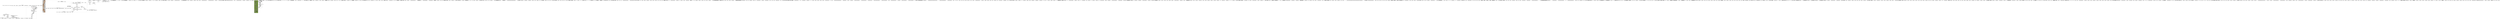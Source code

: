 digraph sched_c{
		size="300,100";
		ratio=filled;
        subgraph cluster_preempt_schedule{
                label="asmlinkage void __sched preempt_schedule(void)";
                set_ti_current_thread_info[label="set_ti_current_thread_info"];
                ti_preempt_count_not_0_or_irqs_disabled[label="ti_preempt_count_not_0_or_irqs_disabled"];
                return[label="return"];
                add_preempt_count_PPREEMPT_ACTIVE[label="add_preempt_count_PPREEMPT_ACTIVE"];
                save_current_lock_depth[label="save_current_lock_depth"];
                set_current_lock_depth_neg_1[label="set_current_lock_depth_neg_1"];
                schedule[label="()"];
                restore_current_lock_depth[label="restore_current_lock_depth"];
                sub_preempt_count_PREEMPT_ACTIVE[label="sub_preempt_count_PREEMPT_ACTIVE"];
                barrier[label="()"];
                test_thread_flag_TIF_NEED_RESCHED[label="test_thread_flag_TIF_NEED_RESCHED"];
        }

		subgraph cluster_enqueue_task{
                label="enqueue_task(struct task_struct *p, prio_array_t *array)";

				sched_info_queued[label="sched_info_queued()"];
				list_add_tail[label="list_add_tail(&p->run_list, array->queue + p->prio)"];
				__set_bit[label="__set_bit(p->prio, array->bitmap)"];
				array_nr_active_inc;
				p_array_array[label="p->array = array"];

				sched_info_queued -> list_add_tail;
				list_add_tail -> __set_bit;
				__set_bit -> array_nr_active_inc;
				array_nr_active_inc -> p_array_array;
        }

        subgraph cluster_dequeue_task{
                label="dequeue_task(struct task_struct *p, prio_array_t *array)";

				array_nr_active_dec;
				list_del[label="list_del()"];
				list_empty[label="list_empty(array->queue + p->prio)"];
				__clear_bit[label="__clear_bit(p->prio, array->bitmap)"];
				end;

				array_nr_active_dec -> list_del;
				list_del -> list_empty;
				list_empty -> __clear_bit[label="is empty"];
				list_empty -> end;
				__clear_bit -> end;
        }

        subgraph cluster_default_wake_function{
				label="int default_wake_function(wait_queue_t *curr, unsigned mode, int sync, void *key)"

				get_curr_task[label="task_t *p = curr->task;"];
				try_to_wake_up[label="try_to_wake_up(p, mode, sync);"];

				get_curr_task -> try_to_wake_up;
		}

		subgraph cluster_sleep_on{
				label="sleep_on(wait_queue_head_t *q)";

				init_waitqueue_entry[label="init_waitqueue_entry(&wait, current);"];
				set_UNINTERRUPTIBLE[label="set_UNINTERRUPTIBLE"];
				spin_lock_irqsave_1[label="spin_lock_irqsave(&q->lock,flags);"];
				__add_wait_queue[label="__add_wait_queue(q, &wait);"];
				spin_unlock_1[label="spin_unlock_restore(&q->lock);"];
				schedule[label="schedule()"];
				spin_lock_irqsave_2[label="spin_lock_irqsave(&q->lock,flags);"];
				spin_unlock_2[label="spin_unlock(&q->lock);"];
				__remove_wait_queue[label="__remove_wait_queue(q, &wait);"];

				init_waitqueue_entry -> set_UNINTERRUPTIBLE;
				set_UNINTERRUPTIBLE -> spin_lock_irqsave_1;
				spin_lock_irqsave_1 -> __add_wait_queue;
				__add_wait_queue -> spin_unlock_1;
				spin_unlock_1 -> schedule;
				schedule -> spin_lock_irqsave_2;
				spin_lock_irqsave_2 -> __remove_wait_queue;
				__remove_wait_queue -> spin_unlock_2;
		}

		subgraph cluster_sleep_on_timeout{
				label="sleep_on_timeout(wait_queue_head_t *q, long timeout)";

				init_waitqueue_entry[label="init_waitqueue_entry(&wait, current);"];
				set_UNINTERRUPTIBLE[label="set_UNINTERRUPTIBLE"];
				spin_lock_irqsave_1[label="spin_lock_irqsave(&q->lock,flags);"];
				__add_wait_queue[label="__add_wait_queue(q, &wait);"];
				spin_unlock_1[label="spin_unlock_restore(&q->lock);"];
				schedule_timeout[label="schedule_timeout()"];
				spin_lock_irqsave_2[label="spin_lock_irqsave(&q->lock,flags);"];
				spin_unlock_2[label="spin_unlock(&q->lock);"];
				__remove_wait_queue[label="__remove_wait_queue(q, &wait);"];

				init_waitqueue_entry -> set_UNINTERRUPTIBLE;
				set_UNINTERRUPTIBLE -> spin_lock_irqsave_1;
				spin_lock_irqsave_1 -> __add_wait_queue;
				__add_wait_queue -> spin_unlock_1;
				spin_unlock_1 -> schedule_timeout;
				schedule_timeout -> spin_lock_irqsave_2;
				spin_lock_irqsave_2 -> __remove_wait_queue;
				__remove_wait_queue -> spin_unlock_2;
		}

		subgraph cluster__wake_up_locked{
				label="__wake_up_locked(wait_queue_head_t *q, unsigned int mode,int nr_exclusive, void *key)";

				__wake_up_common[label="__wake_up_common(q, mode, 1, 0, NULL);"];
		}

		subgraph cluster__wake_up_common{
				label="void __wake_up_common(wait_queue_head_t *q, unsigned int mode,int nr_exclusive, int sync, void *key)";

				list_for_each_safe[label="list_for_each_safe(tmp, next, &q->task_list)"];
				list_entry[label="get wait_queue_t \llist_entry(tmp, wait_queue_t, task_list);"];
				call_wait_queue_t_func_and_WQ_FLAG_EXCLUSIVE_set_and_dec_nr_exclusive_null[label="call_wait_queue_t_func_and_WQ_FLAG_EXCLUSIVE_set_and_dec_nr_exclusive_null"];
				return[label="return"];

				list_for_each_safe -> return;
				list_for_each_safe -> list_entry;
				list_entry -> call_wait_queue_t_func_and_WQ_FLAG_EXCLUSIVE_set_and_dec_nr_exclusive_null;
				call_wait_queue_t_func_and_WQ_FLAG_EXCLUSIVE_set_and_dec_nr_exclusive_null -> return;
		}

		subgraph cluster___wake_up_sync{
				label="void __wake_up_sync(wait_queue_head_t *q, unsigned int mode, int nr_exclusive)";

				nr_exclusive[label="nr_exclusive_null"];
				clean_sync[label="clean_sync"];

				spin_lock_irqsave_q_lock[label="spin_lock_irqsave_q_lock"];
				__wake_up_common[label="__wake_up_common(q, mode, nr_exclusive, sync, NULL);"];
				spin_unlock_irqsave_q_lock[label="spin_unlock_irqsave_q_lock"];

				spin_lock_irqsave_q_lock -> __wake_up_common;
				__wake_up_common -> spin_unlock_irqsave_q_lock;
		}

		subgraph cluster___wake_up_locked{
				label="void __wake_up_locked(wait_queue_head_t *q, unsigned int mode)";

				__wake_up_common[label="__wake_up_common(q, mode, 1, 0, NULL);"];
		}

		subgraph cluster_complete{
				label="void fastcall complete(struct completion *x)";
				lock_x_wait_lock[label="lock_x_wait_lock"];
				inc_x_done[label="inc_x_done"];
				__wake_up_common_x_wait_TASK_UNINTERRUPTIBLE_or_TASK_INTERRUPTIBLE_1_0_NULL[label="__wake_up_common_x_wait_TASK_UNINTERRUPTIBLE_or_TASK_INTERRUPTIBLE_1_0_NULL"];
				unlock_x_wait_lock[label="unlock_x_wait_lock"];
		}

		subgraph cluster_complete_all{
				label="void fastcall complete_all(struct completion *x)";
				lock_x_wait_lock[label="lock_x_wait_lock"];
				x_done_self_add_UNIT_MAX_divide_2[label="x_done_self_add_UNIT_MAX_divide_2"];
				__wake_up_common_x_wait_TASK_UNINTERRUPTIBLE_or_TASK_INTERRUPTIBLE_0_0_NULL[label="__wake_up_common_x_wait_TASK_UNINTERRUPTIBLE_or_TASK_INTERRUPTIBLE_0_0_NULL"];
				unlock_x_wait_lock[label="unlock_x_wait_lock"];
		}

		subgraph cluster_wait_for_completion{
				label="void fastcall __sched wait_for_completion(struct completion *x)";
				might_sleep[label="might_sleep ()"];
				lock_x_wait_lock[label="lock_x_wait_lock"];
				x_done_null[label="x_done_null"];
				DECLARE_WAITQUEUE[label="DECLARE_WAITQUEUE (wait,current)"];
				set_wait_flags_WQ_FLAG_EXCLUSIVE[label="set_wait_flags_WQ_FLAG_EXCLUSIVE"];
				__add_wait_queue_tail_x_wait_wait[label="__add_wait_queue_tail_x_wait_wait"];
				__set_current_state_TASK_UNINTERRUPTIBLE[label="__set_current_state_TASK_UNINTERRUPTIBLE"];
				unlock_x_wait_lock[label="unlock_x_wait_lock"];
				schedule[label="schedule ()"];
				lock_x_wait_lock[label="lock_x_wait_lock"];
				x_done_not_null[label="x_done_not_null"];
				__remove_wait_queue_x_wait_wait[label="__remove_wait_queue_x_wait_wait"];
				dec_x_done[label="dec_x_done"];
				unlock_x_wait_lock[label="unlock_x_wait_lock"];
		}

		subgraph cluster_preempt_schedule_irq{
				label="asmlinkage void __sched preempt_schedule_irq(void)";
				set_ti_current_thread_info[label="set_ti_current_thread_info"];
				add_preempt_count_PREEMPT_ACTIVE[label="add_preempt_count_PREEMPT_ACTIVE"];
				CONFIG_PREEMPT_BKL[label="CONFIG_PREEMPT_BKL"];
				set_saved_lock_depth_current_lock_depth[label="set_saved_lock_depth_current_lock_depth"];
				set_current_lock_depth_neg_1[label="set_current_lock_depth_neg_1"];
				local_irq_enalbe[label="local_irq_enalbe ()"];
				schedule[label="schedule ()"];
				local_irq_disable[label="local_irq_disable ()"];
				CONFIG_PREEMPT_BKL_1[label="CONFIG_PREEMPT_BKL"];
				set_current_lock_depth_saved_lock_depth[label="set_current_lock_depth_saved_lock_depth"];
				sub_preempt_count_PREEMPT_ACTIVE[label="sub_preempt_count_PREEMPT_ACTIVE"];
				barrier[label="barrier ()"];
				test_thread_flag_TIF_NEED_RESCHED[label="test_thread_flag_TIF_NEED_RESCHED"];
		}

		subgraph cluster_account_user_time{
				label="void account_user_time(struct task_struct *p, cputime_t cputime)";
				set_cpustat_kstat_this_cpu_cpustat[label="set_cpustat_kstat_this_cpu_cpustat"];
				set_p_utime_cputime_add_p_utime_cputime[label="set_p_utime_cputime_add_p_utime_cputime"];
				TASK_NICE_p_great_0[label="TASK_NICE_p_great_0"];
				set_cpustat_nice_cputime64_add_cpustat_nice_cputime_to_cputime64_cputime[label="set_cpustat_nice_cputime64_add_cpustat_nice_cputime_to_cputime64_cputime"];
				set_cpustat_user_cputime64_add_cpustat_user_cputime_to_cputime64_cputime[label="set_cpustat_user_cputime64_add_cpustat_user_cputime_to_cputime64_cputime"];
		}

		subgraph cluster_account_system_time{
				label="void account_system_time(struct task_struct *p, int hardirq_offset,cputime_t cputime)";
				set_cpustat_kstat_this_cpu_cpustat_1[label="set_cpustat_kstat_this_cpu_cpustat"];
				set_rq_this_rq[label="set_rq_this_rq"];
				set_p_stime_cputime_add_p_stiem_cputime[label="set_p_stime_cputime_add_p_stiem_cputime"];
				hardirq_count_sub_hardirq_offset_not_0[label="hardirq_count_sub_hardirq_offset_not_0"];
				set_cpustat_irq_cputime64_add_cpustat_irq_cputime_to_cputime64_cputime[label="set_cpustat_irq_cputime64_add_cpustat_irq_cputime_to_cputime64_cputime"];
				softirq_count_not_null[label="softirq_count_not_null"];
				set_cpustat_softirq_cputime64_add_cpustat_softirq_cputime_to_cputime64_cputime[label="set_cpustat_softirq_cputime64_add_cpustat_softirq_cputime_to_cputime64_cputime"];
				p_not_eq_rq_idle[label="p_not_eq_rq_idle"];
				set_cpustat_system_cputime64_add_cpustat_system_cputime_to_cputime64_cputime[label="set_cpustat_system_cputime64_add_cpustat_system_cputime_to_cputime64_cputime"];
				atomic_read_rq_nr_iowait_great_0[label="atomic_read_rq_nr_iowait_great_0"];
				set_cpustat_iowait_cputime64_add_cpustat_iowait_cputime_to_cputime64_cputime[label="set_cpustat_iowait_cputime64_add_cpustat_iowait_cputime_to_cputime64_cputime"];
				set_cpustat_idle_cputime64_add_cpustat_idle_cputime_to_cputime64_cputime[label="set_cpustat_idle_cputime64_add_cpustat_idle_cputime_to_cputime64_cputime"];
				acct_update_integrals_p[label="acct_update_integrals_p"];
				update_mem_hiwater[label="update_mem_hiwater_p"];
		}

		subgraph cluster_scheduler_tick{
				size="10,12";
				ratio=filled;
				bgcolor=darkolivegreen4;
				node[style=filled,shape=box,fillcolor=gray];
				timestamp_last_tick;
				swap_process[label="swap process"];
				set_TIF_NEED_RESCHED_swap[label="set TIF_NEED_RESCHED"];
				set_TIF_NEED_RESCHED_normal[label="set TIF_NEED_RESCHED"];
				hyper_threading;
				replace[label="haven't replace"];
				lock_rq[label="lock_rq"];
				descrease_time[shape=record,label="{{<f0>realtime|<f1>normal}}"];
				descrease_time_fifo[label="descrease_time"];
				descrease_time_normal[label="descrease_time"];
				effective_prio[label="effective_prio()"];
				
				fifo_rr[shape=record,label="{{<f0>FIFO|<f1>RR}}"];
				nothing[label="nothing to do"];
				move_tail[label="move to tail if 0"];
				dequeue_task[label="dequeue_task()"];
				reset_clean_time[label="reset timeslice and clean first_time,"];
				set_expired_timestamp[label="set expired_timestamp"];
				insert_active_expired[label="insert active or expired,\lTASK_INTERACTIVE,\lEXPIRED_STARVING"];
				timesile_granularity[label="TIMESILE_GRANULARITY"];
				unlock_rq[label="unlock_rq"];
				reblance_tick[label="reblance_tick()"];
				
				timestamp_last_tick -> swap_process;
				swap_process -> replace;
				replace -> lock_rq;
				lock_rq -> descrease_time;
				
				descrease_time:f0 -> fifo_rr;
				fifo_rr:f0:s -> nothing;
				fifo_rr:f1 -> descrease_time_fifo;
				descrease_time_fifo -> move_tail;
				
				unlock_rq -> reblance_tick;
				swap_process -> set_TIF_NEED_RESCHED_swap[label="is swap"];
				set_TIF_NEED_RESCHED_swap -> hyper_threading;
				hyper_threading -> reblance_tick;
				nothing -> unlock_rq;
				move_tail -> unlock_rq;
				
				descrease_time:f1 -> descrease_time_normal;
				descrease_time_normal -> timesile_granularity;
				descrease_time_normal -> dequeue_task[label="timeout"];
				dequeue_task -> set_TIF_NEED_RESCHED_normal;
				set_TIF_NEED_RESCHED_normal -> effective_prio;
				effective_prio -> reset_clean_time;
				reset_clean_time -> set_expired_timestamp;
				set_expired_timestamp -> insert_active_expired;
				insert_active_expired -> unlock_rq;
				timesile_granularity -> unlock_rq;
		}

		subgraph cluster_this_rq{
				label="#define this_rq()";
				__get_cpu_var[label="(&__get_cpu_var(runqueues))"];
		}

		subgraph cluster_sched_fork{
				label="void fastcall sched_fork(task_t *p)";
				set_p_state_TASK_RUNNING[label="set_p_state_TASK_RUNNING"];
				INIT_LIST_HEAD_p_run_list[label="INIT_LIST_HEAD_p_run_list"];
				clear_p_array[label="clear_p_array"];
				lock_p_switch_lock[label="lock_p_switch_lock"];
				memset_p_sched_info[label="memset_p_sched_info"];
				set_p_thread_info_preempt_count_1[label="set_p_thread_info_preempt_count_1"];
				local_irq_disable[label="local_irq_disable"];
				set_p_time_slice_current_time_slice_add_1_move_right_1[label="set_p_time_slice_current_time_slice_add_1_move_right_1"];
				set_p_first_time_slice_1[label="set_p_first_time_slice_1"];
				current_time_slice_self_move_right_1[label="current_time_slice_self_move_right_1"];
				set_p_timestamp_sched_clock[label="set_p_timestamp_sched_clock"];
				current_time_slice_null[label="current_time_slice_null"];
				set_current_time_slice_1[label="set_current_time_slice_1"];
				preempt_disable[label="preempt_disable ()"];
				scheduler_tick[label="scheduler_tick ()"];
				local_irq_enable[label="local_irq_enable ()"];
				preempt_enable[label="preempt_enable ()"];
				local_irq_enable_1[label="local_irq_enable ()"];
		}

		subgraph cluster_try_to_wake_up{
				label="try_to_wake_up(p, stat, sync)";
				bgcolor=gray;
				size="10,10";
				ratio=filled;
				node[style=filled,shape=box,fillcolor=darkorange1];
				
				task_rq_lock[label="task_rq_lock()\ldisable irq and lock rq"];
				mask[label="cmp with mask of process states"];
				set_TASK_RUNNING[label="set TASK_RUNNING;"];
				array[label="task-\>array"];
				task_rq_unlock[label="task_rq_unlock()\lenable irq and unlock rq"];
				move_to_cpu[label="move to cpu"];
				uninterruptible[label="nr_uninterruptible--\lp-\>actived=-1"];
				resched_task[shape=record,label="{resched_task()|{uniprocessor|multiprocessor}}"];

				subgraph cluster_active_task{
						label= "active_task()";
						sched_clock[label="sched_clock()"];
						recalc_task_prio[label="recalc_task_prio()"];
						p_actived[label="p-\>actived"];
						timestamp[label="timestamp"];
						insert_active_list[label="insert active list"];

						sched_clock -> recalc_task_prio;
						recalc_task_prio -> p_actived;
						p_actived -> timestamp;
						timestamp -> insert_active_list;
                }
                

				task_rq_lock -> mask;
				mask -> task_rq_unlock[label="correspond"];
				mask -> array;
				array -> set_TASK_RUNNING;
				array -> move_to_cpu[label="NULL"];
				move_to_cpu -> uninterruptible[label="is UNINTRRUPT"];
				uninterruptible -> sched_clock;
				move_to_cpu -> sched_clock;
				insert_active_list -> resched_task[label="is local cpu or sync=1"];
				insert_active_list -> set_TASK_RUNNING;
				resched_task -> set_TASK_RUNNING;
				set_TASK_RUNNING -> task_rq_unlock;
		}

		subgraph cluster_recalc_task_prio{
				label="recalc_task_prio(p,now)";
				size="16,10";
				ratio=filled;

				node[style=filled,shape=box,fillcolor=gray];
				sleep_time_min[label="sleep_time = min(now - p->timestamp, 10^9)"];
				effective_prio[label="effective_prio()"];
				p_sleep_avg[label="p->sleep_avg = 900"];
				CURRENT_BONUSE[label="CURRENT_BONUSE for bonuse"];
				sleep_time_0[label="sleep_time = 0"];
				sleep_avg_reach_the_limit[label="sleep_avg reach the limit"];
				
				uninterruptible_not_thread[shape=hexagon,label="uninterruptible and \lnot kernel thread"];
				add_sleep_time_avg[label="add sleep_time to sleep_avg"];
				add_and_greater[shape=diamond,label="sleep_time+sleep_avg"];
				set_sleep_avg_lmt[label="set sleep_avg limit\land sleep_time 0"];
				limit_sleep_avg[label="sleep_avg under 1000"];
				
				sleep_time_min -> effective_prio[decorate=true,label="smaller than 0"];
				sleep_time_min -> p_sleep_avg[decorate=true,label="kernel thread, \lTASK_UNINTERRUPTIBLE,\lsleep time limit"];
				p_sleep_avg -> effective_prio;
				sleep_time_min -> CURRENT_BONUSE;
				CURRENT_BONUSE -> uninterruptible_not_thread;
				uninterruptible_not_thread -> sleep_avg_reach_the_limit[label="true"];
				sleep_avg_reach_the_limit -> sleep_time_0[label="true"];
				sleep_avg_reach_the_limit -> add_and_greater[label="false"];
				add_and_greater -> set_sleep_avg_lmt[label="greater limit"];
				add_and_greater -> add_sleep_time_avg;
				uninterruptible_not_thread -> add_sleep_time_avg[label="false"];
				sleep_time_0 -> add_sleep_time_avg;
				// sleep_time_0 -> set_sleep_avg_lmt[decorate=true,label="sleep_time+p->slep_avg \lnot smaller than limit"];
				set_sleep_avg_lmt -> add_sleep_time_avg;
				add_sleep_time_avg -> limit_sleep_avg;
				limit_sleep_avg -> effective_prio;
		}

		subgraph cluster_schedule{
				label="schedule()";
				size="10,18";
				ratio=filled;
				
				node[style=filled, shape = box, margin="0.05,0.005",
					 height="0.1",width="0.1"];

					 exiting_atomic;
					 dump_stack[label="dump_stack()"];
					 dump_stack_1[label="dump_stack()"];
					 profile_hit[label="profile_hit()"];
					 preempt_disable[label="preempt_disable()"];
					 
					 release_kernel_lock[label="release_kernel_lock()"];
					 idle_running;
					 
					 sched_clock[label="calc cpu time, limit in 1s"];
					 schedstat_inc_rq_sched_cnt;
					 
					 disable_irq_lock[label="disalbe_irq, lock rq"];
					 PF_DEAD[label="check PF_DEAD, set EXIT_DEAD"];
					 deactivate_task[label="deactivate_task"];
					 set_task_running[label="set TASK_RUNNING"];
					 dependent_sleeper[label="dependent_sleeper()"];
					 idle_balance[label="idle_balance()"];
					 exch_active_expired[label="switch active and expired"];
					 search_process[label="search process by bitmask"];
					 add_sleeptime[label="add sleeptime"];
					 add_all_time[label="add all time"];
					 add_fraction_time[label="add fraction time"];
					 prefect;
					 clear_TIF_NEED_RESCHED[label="clear TIF NEED RESCHED"];
					 rcq_qsctr_inc;
					 substract_sleeptime[label="substract sleeptime"];
					 set_timestamps[label="set timestamps"];
					 same_process[label="same process"];
					 context_switch[label="context_switch()"];
					 set_prev_mm[label="set prev_mm field"];
					 barrier[label="barrier()"];
					 finish_task_switch[label="finish_task_switch()"];
					 
					 exiting_atomic -> dump_stack[color=red];
					 exiting_atomic -> profile_hit;
					 profile_hit -> preempt_disable;
					 preempt_disable -> release_kernel_lock;
					 release_kernel_lock -> idle_running;
					 idle_running -> schedstat_inc_rq_sched_cnt;
					 idle_running -> dump_stack_1[color=red];
					 schedstat_inc_rq_sched_cnt -> sched_clock;
					 sched_clock -> disable_irq_lock;
					 disable_irq_lock -> PF_DEAD;
					 PF_DEAD -> deactivate_task[label="NOT TASK_RUNNINT\land not preempt in kernel mode"];
					 deactivate_task -> set_task_running[label="not signal pend \land in TASK_INTERRUPTIBLE"];
					 set_task_running -> dependent_sleeper[label="have processes in rq"];
					 dependent_sleeper -> exch_active_expired[label="haven't processes in active"];
					 dependent_sleeper -> search_process[label="have processes in active"];
					 set_task_running -> idle_balance[label="haven't processes in rq"];
					 idle_balance -> exch_active_expired[label="haven't processes in active"];
					 idle_balance -> search_process[label="have processes in active"];
					 exch_active_expired -> search_process;
					 search_process -> add_sleeptime;
					 add_sleeptime -> add_all_time[label="by intr or defer"];
					 add_sleeptime -> add_fraction_time[label="by sys call"];
					 
					 add_all_time -> prefect;
					 add_fraction_time -> prefect;
					 prefect -> clear_TIF_NEED_RESCHED;
					 clear_TIF_NEED_RESCHED -> rcq_qsctr_inc;
					 rcq_qsctr_inc -> substract_sleeptime;
					 substract_sleeptime -> set_timestamps;
					 set_timestamps -> same_process;
					 same_process -> context_switch[label="not the same"];
					 same_process -> barrier;
					 context_switch -> set_prev_mm;
					 set_prev_mm -> barrier;
					 barrier -> finish_task_switch;
			 }

			 subgraph cluster_task_rq_lock{
					 label="static inline runqueue_t *task_rq_lock(task_t *p, unsigned long *flags)";
					 local_irq_save[label="local_irq_save"];
					 set_rq_task_rq_p[label="set_rq_task_rq_p"];
					 lock_rq_lock[label="lock_rq_lock"];
					 rq_not_eq_task_rq_p[label="rq_not_eq_task_rq_p"];
					 unlock_rq_lock[label="unlock_rq_lock"];
					 goto_repeat_lock_task[label="goto_repeat_lock_task"];
					 return_rq[label="return_rq"];
			 }

			 subgraph cluster_task_rq_unlock{
					 label="static inline void task_rq_unlock(runqueue_t *rq, unsigned long *flags)";
					 unlock_rq_lock[label="unlock_rq_lock"];
			 }

			 subgraph cluster_show_schedstat{
					 label="static int show_schedstat(struct seq_file *seq, void *v)";
					 for_each_onlone_cpu_cpu[label="for_each_onlone_cpu_cpu"];
					 set_rq_cpu_rq_cpu[label="set_rq_cpu_rq_cpu"];
					 seq_printf_seq[label="seq_printf_seq"];
			 }

			 subgraph cluster_schedstat_open{
					 label="static int schedstat_open(struct inode *inode, struct file *file)";
					 set_size_PAGE_SIZE_multi_1_add_num_online_cpus_div_32[label="set_size_PAGE_SIZE_multi_1_add_num_online_cpus_div_32"];
					 set_buf_kmalloc_size[label="set_buf_kmalloc_size"];
					 set_res_set_single_open_file_show_schedstat_NULL[label="set_res_set_single_open_file_show_schedstat_NULL"];
					 res_null[label="res_null"];
					 set_m_file_private_data[label="set_m_file_private_data"];
					 set_m_buf_buf[label="set_m_buf_buf"];
					 set_m_size_size[label="set_m_size_size"];
					 kfree_buf[label="kfree_buf"];
					 return_res[label="return_res"];
			 }

			 subgraph cluster_this_rq_lock{
					 label="static inline runqueue_t *this_rq_lock(void)";
					 local_irq_disable[label="local_irq_disable"];
					 set_rq_this_rq[label="set_rq_this_rq"];
					 lock_rq_lock[label="lock_rq_lock"];
					 return_rq[label="return_rq"];
			 }

			 subgraph cluster_cpu_and_siblings_are_idle{
					 label="static int cpu_and_siblings_are_idle(int cpu)";
					 for_each_cpu_mask_sib_cpu_sibling_map_cpu[label="for_each_cpu_mask_sib_cpu_sibling_map_cpu"];
					 idle_cpu_sib[label="idle_cpu_sib"];
					 return_0[label="return_0"];
					 return_1[label="return_1"];
			 }

			 subgraph cluster_sched_info_dequeued{
					 label="static inline void sched_info_arrive(task_t *t)";
					 set_t_sched_info_last_queued_0[label="set_t_sched_info_last_queued_0"];
			 }

			 subgraph cluster_sched_info_arrive{
					 label="static inline void sched_info_arrive(task_t *t)";
					 set_now_jiffies[label="set_now_jiffies"];
					 set_diff_0[label="set_diff_0"];
					 set_rq_task_rq_t[label="set_rq_task_rq_t"];
					 t_sched_info_last_queued[label="t_sched_info_last_queued"];
					 set_diff_now_sub_t_sched_info_last_queued[label="set_diff_now_sub_t_sched_info_last_queued"];
					 sched_info_dequeued_t[label="sched_info_dequeued_t"];
					 t_sched_info_run_delay_self_add_diff[label="t_sched_info_run_delay_self_add_diff"];
					 set_t_sched_9nfo_last_arrival_now[label="set_t_sched_9nfo_last_arrival_now"];
					 inc_t_sched_info_pcnt[label="inc_t_sched_info_pcnt"];
					 rq_null[label="rq_null"];
					 return[label="return"];
					 rq_rq_sched_info_run_delay_self_add_diff[label="rq_rq_sched_info_run_delay_self_add_diff"];
					 inc_rq_rq_sched_info_pcnt[label="inc_rq_rq_sched_info_pcnt"];
			 }

			 subgraph cluster_sched_info_queued{
					 label="static inline void sched_info_queued(task_t *t)";
					 t_sched_info_last_queued_null[label="t_sched_info_last_queued_null"];
					 set_t_sched_info_last_queued_jiffies[label="set_t_sched_info_last_queued_jiffies"];
			 }

			 subgraph cluster_sched_info_depart{
					 label="static inline void sched_info_depart(task_t *t)";
					 rq_task_rq_t[label="rq_task_rq_t"];
					 set_diff_jiffies_sub_t_sched_info_last_arrival[label="set_diff_jiffies_sub_t_sched_info_last_arrival"];
					 t_sched_info_cpu_time_self_add_diff[label="t_sched_info_cpu_time_self_add_diff"];
					 rq_not_null[label="rq_not_null"];
					 rq_rq_sched_info_cpu_time_self_add_diff[label="rq_rq_sched_info_cpu_time_self_add_diff"];
			 }

			 subgraph cluster_sched_info_switch{
					 label="static inline void sched_info_switch(task_t *prev, task_t *next)";
					 set_rq_task_rq_prev[label="set_rq_task_rq_prev"];
					 prev_not_eq_rq_idle[label="prev_not_eq_rq_idle"];
					 sched_info_depart_prev[label="sched_info_depart_prev"];
					 next_not_eq_rq_idle[label="next_not_eq_rq_idle"];
					 sched_info_arrive_next[label="sched_info_arrive_next"];
			 }

			 subgraph cluster_requeue_task{
					 lable="static void requeue_task(struct task_struct *p, prio_array_t *array)";
					 list_move_tail_p_run_list_array_queue_add_p_prio[label="list_move_tail_p_run_list_array_queue_add_p_prio"];
			 }

			 subgraph cluster_enqueue_task_head{
					 label="static inline void enqueue_task_head(struct task_struct *p, prio_array_t *array)";
					 list_add_p_run_list_array_queue_add_p_prio[label="list_add_p_run_list_array_queue_add_p_prio"];
					 __set_bit_p_prio_array_bitmap[label="__set_bit_p_prio_array_bitmap"];
					 inc_array_nr_active[label="inc_array_nr_active"];
					 set_p_array_array[label="set_p_array_array"];
			 }

			 subgraph cluster_effective_prio{
					 label="static int effective_prio(task_t *p)";
					 rt_task_p[label="rt_task_p"];
					 return_p_prio[label="return_p_prio"];
					 set_bonusCURRENT_BONUS_p_sub_MAX_BONUS_div_2[label="set_bonusCURRENT_BONUS_p_sub_MAX_BONUS_div_2"];
					 set_prio_p_static_prio_sub_bonus[label="set_prio_p_static_prio_sub_bonus"];
					 prio_small_MAX_RT_PRIO[label="prio_small_MAX_RT_PRIO"];
					 set_prio_MAX_RT_PRIO[label="set_prio_MAX_RT_PRIO"];
					 prio_great_MAX_PRIO_sub_1[label="prio_great_MAX_PRIO_sub_1"];
					 set_prio_MAX_PRIO_sub_1[label="set_prio_MAX_PRIO_sub_1"];
					 return_prio[label="return_prio"];
			 }

			 subgraph cluster___activate_task{
					 label="static inline void __activate_task(task_t *p, runqueue_t *rq)";
					 enqueue_task_p_rq_active[label="enqueue_task_p_rq_active"];
					 inc_rq_nr_running[label="inc_rq_nr_running"];
			 }

			 subgraph cluster___activate_idle_task{
					 label="static inline void __activate_idle_task(task_t *p, runqueue_t *rq)";
					 enqueue_task_head_p_rq_active[label="enqueue_task_head_p_rq_active"];
					 inc_rq_nr_running[label="inc_rq_nr_running"];
			 }

			 subgraph cluster_activate_task{
					 label="static void activate_task(task_t *p, runqueue_t *rq, int local)";
					 set_now_sched_clock[label="set_now_sched_clock"];
					 CONFIG_SMP[label="CONFIG_SMP"];
					 local_null[label="local_null"];
					 set_this_rq_this_rq[label="set_this_rq_this_rq"];
					 set_now_now_sub_this_rq_timestamp_last_tick_add_rq_timestamp_last_tick[label="set_now_now_sub_this_rq_timestamp_last_tick_add_rq_timestamp_last_tick"];
					 recalc_task_prio_p_now[label="recalc_task_prio_p_now"];
					 p_activated_null[label="p_activated_null"];
					 in_interrupt[label="in_interrupt"];
					 set_p_activated_2[label="set_p_activated_2"];
					 set_p_activated_1[label="set_p_activated_1"];
					 set_p_timestamp_now[label="set_p_timestamp_now"];
					 __activate_task_p_rq[label="__activate_task_p_rq"];
			 }

			 subgraph cluster_deactivate_task{
					 label="static void deactivate_task(struct task_struct *p, runqueue_t *rq)";
					 dec_rq_nr_running[label="dec_rq_nr_running"];
					 dequeue_task_p_p_array[label="dequeue_task_p_p_array"];
					 clear_p_array[label="clear_p_array"];
			 }

			 subgraph cluster_resched_task{
					 label="static void resched_task(task_t *p)";
					 CONFIG_SMP[label="CONFIG_SMP"];
					 set_nrpolling_test_tsk_thread_flag_p_TIF_POLLING_NRFLAG[label="set_nrpolling_test_tsk_thread_flag_p_TIF_POLLING_NRFLAG"];
					 set_need_resched_test_and_set_tsk_thread_flag_p_TIF_NEED_RESCHED[label="set_need_resched_test_and_set_tsk_thread_flag_p_TIF_NEED_RESCHED"];
					 nrpolling_self_or_test_tsk_thread_flag_p_TIF_POLLING_NRFLAG[label="nrpolling_self_or_test_tsk_thread_flag_p_TIF_POLLING_NRFLAG"];
					 need_resched_null_and_nrpolling_null_and_task_cpu_p_not_eq_smp_processor_id[label="need_resched_null_and_nrpolling_null_and_task_cpu_p_not_eq_smp_processor_id"];
					 smp_send_reschedule_task_cpu_p[label="smp_send_reschedule_task_cpu_p"];
					 set_tsk_need_resched_p[label="set_tsk_need_resched_p"];
			 }

			 subgraph cluster_task_curr{
					 label="inline int task_curr(const task_t *p)";
					 return_cpu_curr_task_cpu_p_eq_p[label="return_cpu_curr_task_cpu_p_eq_p"];
			 }

        subgraph cluster_migrate_task{
                label="static int migrate_task(task_t *p, int dest_cpu, migration_req_t *req)";
                set_rq_task_rq_p[label="set_rq_task_rq_p"];
                p_array_null_and_task_running_rq_p_null[label="p_array_null_and_task_running_rq_p_null"];
                set_task_cpu_p_dest_cpu[label="set_task_cpu_p_dest_cpu"];
                return_0[label="return_0"];
                init_completion_req_done[label="init_completion_req_done"];
                req_type_REQ_MOVE_TASK[label="req_type_REQ_MOVE_TASK"];
                set_req_task_p[label="set_req_task_p"];
                req_dest_cpu_dest_cpu[label="req_dest_cpu_dest_cpu"];
                list_add_req_list_rq_migration_queue[label="list_add_req_list_rq_migration_queue"];
                return_1[label="return_1"];
        }

        subgraph cluster_wait_task_inactive{
                label="void wait_task_inactive(task_t * p)";
                set_rq_task_rq_lock_p[label="set_rq_task_rq_lock_p"];
                p_array_or_task_running_rq_p[label="p_array_or_task_running_rq_p"];
                set_preempted_task_running_rq_q[label="set_preempted_task_running_rq_q"];
                task_rq_unlock_rq[label="task_rq_unlock_rq"];
                cpu_relax[label="cpu_relax"];
                preempted_not_Null[label="preempted_not_Null"];
                yield[label="yield"];
                goto_repeat[label="goto_repeat"];
                task_rq_unlock_rq[label="task_rq_unlock_rq"];
        }

        subgraph cluster_kick_process{
                label="void kick_process(task_t *p)";
                preempt_disable[label="preempt_disable"];
                set_cpu_task_cpu_p[label="set_cpu_task_cpu_p"];
                cpu_not_eq_smp_processor_id_and_task_curr_p[label="cpu_not_eq_smp_processor_id_and_task_curr_p"];
                smp_send_reschedule_cpu[label="smp_send_reschedule_cpu"];
                preempt_enable[label="preempt_enable"];
        }

        subgraph cluster_source_load{
                label="static inline unsigned long source_load(int cpu)";
                set_rq_cpu_rq_cpu[label="set_rq_cpu_rq_cpu"];
                rq_nr_running_multi_SCHED_LOAD_SCALE[label="rq_nr_running_multi_SCHED_LOAD_SCALE"];
                return_min_rq_cpu_load_load_now[label="return_min_rq_cpu_load_load_now"];
        }

        subgraph cluster_target_load{
                label="static inline unsigned long target_load(int cpu)";
                rq_cpu_rq_cpu[label="rq_cpu_rq_cpu"];
                load_now_rq_nr_running_multi_SCHED_LOAD_SCALE[label="load_now_rq_nr_running_multi_SCHED_LOAD_SCALE"];
                return_max_rq_cpu_load_load_now[label="return_max_rq_cpu_load_load_now"];
        }

        subgraph cluster_wake_idle{
                label="static int wake_idle(int cpu, task_t *p)";
                ARCH_HAS_SCHED_WAKE_IDLE[label="ARCH_HAS_SCHED_WAKE_IDLE"];
                idle_cpu_cpu[label="idle_cpu_cpu"];
                return_cpu[label="return_cpu"];
                for_each_domain_cpu_sd[label="for_each_domain_cpu_sd"];
                sd_flags_SD_WAKE_IDLE_set[label="sd_flags_SD_WAKE_IDLE_set"];
                cpus_and_tmp_sd_span_cpu_online_map[label="cpus_and_tmp_sd_span_cpu_online_map"];
                cpus_and_tmp_tmp_p_cpus_allowed[label="cpus_and_tmp_tmp_p_cpus_allowed"];
                for_each_cpu_mask_i_tmp[label="for_each_cpu_mask_i_tmp"];
                idle_cpu_i[label="idle_cpu_i"];
                return_i[label="return_i"];
                return_cpu[label="return_cpu"];
        }

        subgraph cluster_wake_up_process{
                label="int fastcall wake_up_process(task_t * p)";
                try_to_wake_up_p_TASK_STOPPED_TASK_TRACED_OR_TASK_INTERRUPTIBLE_TASK_UNINTERRUPTIBLE_0[label="try_to_wake_up_p_TASK_STOPPED_TASK_TRACED_OR_TASK_INTERRUPTIBLE_TASK_UNINTERRUPTIBLE_0"];
        }

        subgraph cluster_wake_up_state{
                label="int fastcall wake_up_state(task_t *p, unsigned int state)";
                return_try_to_wake_up_p_state_0[label="return_try_to_wake_up_p_state_0"];
        }

        subgraph cluster_wake_up_new_task{
                label="void fastcall wake_up_new_task(task_t * p, unsigned long clone_flags)";
                set_rq_task_rq_lock_[label="set_rq_task_rq_lock_"];
                set_cpu_task_cpu_p[label="set_cpu_task_cpu_p"];
                set_this_cpu_smp_processor_id[label="set_this_cpu_smp_processor_id"];
                set_p_sleep_avg_JIFFIES_TO_NS_CURRENT_BONUS_p_multi_CHILD_PENALTY_div_100_multi_MAX_SLEEP_AVG_div_MAX_BONUS[label="set_p_sleep_avg_JIFFIES_TO_NS_CURRENT_BONUS_p_multi_CHILD_PENALTY_div_100_multi_MAX_SLEEP_AVG_div_MAX_BONUS"];
                set_p_prio_effective_prio_p[label="set_p_prio_effective_prio_p"];
                cpu_eq_this_cpu[label="cpu_eq_this_cpu"];
                clone_flags_CLONE_VM_clear[label="clone_flags_CLONE_VM_clear"];
                current_array_null[label="current_array_null"];
                __activate_task_p_rq[label="__activate_task_p_rq"];
                set_p_prio_current_prio[label="set_p_prio_current_prio"];
                list_add_tail_p_run_list_current_run_list[label="list_add_tail_p_run_list_current_run_list"];
                set_array_current_array[label="set_array_current_array"];
                inc_p_array_nr_active[label="inc_p_array_nr_active"];
                inc_rq_nr_running[label="inc_rq_nr_running"];
                set_need_resched[label="set_need_resched"];
                __activate_task_p_rq[label="__activate_task_p_rq"];
                set_this_rq_rq[label="set_this_rq_rq"];
                set_this_rq_cpu_rq_this_cpu[label="set_this_rq_cpu_rq_this_cpu"];
                set_p_timestamp_p_timestamp_sub_this_rq_timestamp_last_tick_add_rq_timestamp_last_tick[label="set_p_timestamp_p_timestamp_sub_this_rq_timestamp_last_tick_add_rq_timestamp_last_tick"];
                __activate_task_p_rq_1[label="__activate_task_p_rq"];
                __activate_task_p_rq_2[label="__activate_task_p_rq"];
                TASK_PREEMPTS_CURR_p_rq[label="TASK_PREEMPTS_CURR_p_rq"];
                resched_task_rq_curr[label="resched_task_rq_curr"];
                task_rq_unlock_rq[label="task_rq_unlock_rq"];
				set_this_rq_task_rq_lock_current[label="set_this_rq_task_rq_lock_current"];
                this_rq_task_rq_lock[label="this_rq_task_rq_lock"];
                set_current_sleep_avg_JIFFIES_TO_NS_CURRENT_BONUS_current_multi_PARENT_PENALTY_div_100_multi_MAX_SLEEP_AVG_div_MAX_BONUS[label="set_current_sleep_avg_JIFFIES_TO_NS_CURRENT_BONUS_current_multi_PARENT_PENALTY_div_100_multi_MAX_SLEEP_AVG_div_MAX_BONUS"];
                task_rq_unlock_this_rq[label="task_rq_unlock_this_rq"];

				task_rq_lock -> set_cpu_task_cpu_p;
				set_cpu_task_cpu_p -> set_this_cpu_smp_processor_id;
				set_this_cpu_smp_processor_id -> set_p_sleep_avg_JIFFIES_TO_NS_CURRENT_BONUS_p_multi_CHILD_PENALTY_div_100_multi_MAX_SLEEP_AVG_div_MAX_BONUS;
				set_p_sleep_avg_JIFFIES_TO_NS_CURRENT_BONUS_p_multi_CHILD_PENALTY_div_100_multi_MAX_SLEEP_AVG_div_MAX_BONUS -> set_p_prio_effective_prio_p;
				set_p_prio_effective_prio_p -> cpu_eq_this_cpu;
				cpu_eq_this_cpu -> clone_flags_CLONE_VM_clear;
				cpu_eq_this_cpu -> set_this_rq_cpu_rq_this_cpu;
				clone_flags_CLONE_VM_clear -> current_array_null;
				clone_flags_CLONE_VM_clear -> __activate_task_p_rq_1;
				current_array_null -> __activate_task_p_rq;
				current_array_null -> set_p_prio_current_prio;
				set_p_prio_current_prio -> list_add_tail_p_run_list_current_run_list;
				list_add_tail_p_run_list_current_run_list -> set_p_array_array;
				set_p_array_array -> inc_p_array_nr_active;
				inc_p_array_nr_active -> inc_rq_nr_running;
				inc_rq_nr_running -> set_need_resched;
				__activate_task_p_rq -> set_need_resched;
				set_need_resched -> set_this_rq_rq;
				__activate_task_p_rq_1 -> set_this_rq_rq;
				set_this_rq_rq -> set_current_sleep_avg_JIFFIES_TO_NS_CURRENT_BONUS_current_multi_PARENT_PENALTY_div_100_multi_MAX_SLEEP_AVG_div_MAX_BONUS;
				set_this_rq_cpu_rq_this_cpu -> set_p_timestamp_p_timestamp_sub_this_rq_timestamp_last_tick_add_rq_timestamp_last_tick;
				set_p_timestamp_p_timestamp_sub_this_rq_timestamp_last_tick_add_rq_timestamp_last_tick -> __activate_task_p_rq
				set_current_sleep_avg_JIFFIES_TO_NS_CURRENT_BONUS_current_multi_PARENT_PENALTY_div_100_multi_MAX_SLEEP_AVG_div_MAX_BONUS -> __activate_task_p_rq_2;
				__activate_task_p_rq_2 -> TASK_PREEMPTS_CURR_p_rq;
				TASK_PREEMPTS_CURR_p_rq -> resched_task_rq_curr;
				TASK_PREEMPTS_CURR_p_rq -> task_rq_unlock_rq;
				resched_task_rq_curr -> task_rq_unlock_rq;
				task_rq_unlock_rq -> set_this_rq_task_rq_lock_current;
				set_this_rq_task_rq_lock_current -> set_current_sleep_avg_JIFFIES_TO_NS_CURRENT_BONUS_current_multi_PARENT_PENALTY_div_100_multi_MAX_SLEEP_AVG_div_MAX_BONUS;
				set_current_sleep_avg_JIFFIES_TO_NS_CURRENT_BONUS_current_multi_PARENT_PENALTY_div_100_multi_MAX_SLEEP_AVG_div_MAX_BONUS -> task_rq_unlock_this_rq;
				
        }

        subgraph cluster_sched_exit{
                label="void fastcall sched_exit(task_t * p)";
                set_rq_task_rq_lock_p_parent[label="set_rq_task_rq_lock_p_parent"];
                p_parent_time_slice_self_add_p_time_slice[label="p_parent_time_slice_self_add_p_time_slice"];
                p_parent_time_slice_great_task_timeslice_p[label="p_parent_time_slice_great_task_timeslice_p"];
                set_p_parent_time_slic_task_timeslice_p[label="set_p_parent_time_slic_task_timeslice_p"];
                p_sleep_avg_small_p_parent_sleep_avg[label="p_sleep_avg_small_p_parent_sleep_avg"];
                set_p_parent_sleep_avg_p_parent_sleep_avg_div_EIXT_WEIGH_add_1_multi_EXIT_WEIGHT_add_p_sleep_avg_div_EXIT_WEIGHT_add_1[label="set_p_parent_sleep_avg_p_parent_sleep_avg_div_EIXT_WEIGH_add_1_multi_EXIT_WEIGHT_add_p_sleep_avg_div_EXIT_WEIGHT_add_1"];
                task_rq_unlock_rq[label="task_rq_unlock_rq"];
        }

        subgraph cluster_finish_task_switch{
                label="static inline void finish_task_switch(task_t *prev)";
                set_rq_this_rq[label="set_rq_this_rq"];
                set_mm_rq_prev_mm[label="set_mm_rq_prev_mm"];
                clear_rq_prev_mm[label="clear_rq_prev_mm"];
                set_prev_task_flags_prev_flags[label="set_prev_task_flags_prev_flags"];
                finish_arch_switch_rq_prev[label="finish_arch_switch_rq_prev"];
                mm_not_null[label="mm_not_null"];
                mmdropp_mm[label="mmdropp_mm"];
                prev_task_flags_PF_DEAD_set[label="prev_task_flags_PF_DEAD_set"];
                put_task_struct_prev[label="put_task_struct_prev"];
        }

        subgraph cluster_schedule_tail{
                label="asmlinkage void schedule_tail(task_t *prev)";
                finish_task_switch_prev[label="finish_task_switch_prev"];
                current_set_child_tid_true[label="current_set_child_tid_true"];
                put_user_current_pid_current_set_child_tid[label="put_user_current_pid_current_set_child_tid"];
        }

        subgraph cluster_context_switch{
                label="static inline task_t * context_switch(runqueue_t *rq, task_t *prev, task_t *next)";
                set_mm_next_mm[label="set_mm_next_mm"];
                set_oldmm_prev_active_mm[label="set_oldmm_prev_active_mm"];
                mm_null[label="mm_null"];
                set_next_active_mm_oldmm[label="set_next_active_mm_oldmm"];
                atomic_inc_oldmm_mm_count[label="atomic_inc_oldmm_mm_count"];
                enter_lazy_tlb_oldmm_next[label="enter_lazy_tlb_oldmm_next"];
                switch_mm_oldmm_mm_next[label="switch_mm_oldmm_mm_next"];
                prev_mm_null[label="prev_mm_null"];
                clear_prev_active_mm[label="clear_prev_active_mm"];
                set_rq_prev_mm_oldmm[label="set_rq_prev_mm_oldmm"];
        }

        subgraph cluster_nr_running{
                label="unsigned long nr_running(void)";
                for_each_0nline_cpu_i[label="for_each_0nline_cpu_i"];
                sum_self_add_cpu_rq_i_nr_running[label="sum_self_add_cpu_rq_i_nr_running"];
        }

        subgraph cluster_nr_uninterruptible{
                label="unsigned long nr_uninterruptible(void)";
                for_each_cpu_i[label="for_each_cpu_i"];
                sum_self_add_cpu_rq_i_nr_uninterruptible[label="sum_self_add_cpu_rq_i_nr_uninterruptible"];
                sum_small_0[label="sum_small_0"];
                set_sum_0[label="set_sum_0"];
                return_sum[label="return_sum"];
        }

        subgraph cluster_nr_context_switches{
                label="unsigned long long nr_context_switches(void)";
                for_each_cpu_i[label="for_each_cpu_i"];
                sum_self_add_cpu_rq_i_nr_switches[label="sum_self_add_cpu_rq_i_nr_switches"];
                return_sum[label="return_sum"];
        }

        subgraph cluster_nr_iowait{
                label="unsigned long nr_iowait(void)";
                for_each_cpu_i[label="for_each_cpu_i"];
                sum_self_add_atomic_read_cpu_rq_i_nr_iowait[label="sum_self_add_atomic_read_cpu_rq_i_nr_iowait"];
                return_sum[label="return_sum"];
        }

        subgraph cluster_double_rq_lock{
                label="static void double_rq_lock(runqueue_t *rq1, runqueue_t *rq2)";
                rq1_eq_rq2[label="rq1_eq_rq2"];
                lock_rq1_lock[label="lock_rq1_lock"];
                rq1_small_rq2[label="rq1_small_rq2"];
                lock_rq1_lock[label="lock_rq1_lock"];
                lock_rq2_lock[label="lock_rq2_lock"];
                lock_rq2_lock[label="lock_rq2_lock"];
                lock_rq1_lock[label="lock_rq1_lock"];
        }

        subgraph cluster_double_lock_balance{
                label="static void double_lock_balance(runqueue_t *this_rq, runqueue_t *busiest)";
                spin_trylock_busiest_lock[label="spin_trylock_busiest_lock"];
                busiest_small_this_rq[label="busiest_small_this_rq"];
                unlock_this_rq_lock[label="unlock_this_rq_lock"];
                lock_busiest_lock[label="lock_busiest_lock"];
                lock_this_rq_lock[label="lock_this_rq_lock"];
                lock_busiest_lock[label="lock_busiest_lock"];
        }

        subgraph cluster_find_idlest_cpu{
                label="static int find_idlest_cpu(struct task_struct *p, int this_cpu, struct sched_domain *sd)";
                set_min_cpu_UINT_MAX[label="set_min_cpu_UINT_MAX"];
                set_min_load_ULONG_MAX[label="set_min_load_ULONG_MAX"];
                cpus_and_mask_sd_span_p_cpus_allowed[label="cpus_and_mask_sd_span_p_cpus_allowed"];
                for_each_cpu_mask_i_mask[label="for_each_cpu_mask_i_mask"];
                set_load_target_load_i[label="set_load_target_load_i"];
                load_small_min_load[label="load_small_min_load"];
                set_min_cpu_i[label="set_min_cpu_i"];
                set_min_load_load[label="set_min_load_load"];
                min_load_null[label="min_load_null"];
                set_this_load_source_load_this_cpup_add_SCHED_LOAD_SCALE[label="set_this_load_source_load_this_cpup_add_SCHED_LOAD_SCALE"];
                min_load_multi_100_add_sd_imbalance_pct_sub_100_div_2_small__this_load_multi_100[label="min_load_multi_100_add_sd_imbalance_pct_sub_100_div_2_small__this_load_multi_100"];
                return_min_cpu[label="return_min_cpu"];
                return_this_cpu[label="return_this_cpu"];
        }

        subgraph cluster_sched_migrate_task{
                label="static void sched_migrate_task(task_t *p, int dest_cpu)";
                set_rq_task_rq_lock_p[label="set_rq_task_rq_lock_p"];
                cpu_isset_dest_cpu_p_cpus_allowed_null_or_cpu_is_offline_dest_cpu[label="cpu_isset_dest_cpu_p_cpus_allowed_null_or_cpu_is_offline_dest_cpu"];
                goto_out[label="goto_out"];
                migrate_task_p_dest_cpu_req_true[label="migrate_task_p_dest_cpu_req_true"];
                set_mt_rq_migrateion_thread[label="set_mt_rq_migrateion_thread"];
                get_task_struct_mt[label="get_task_struct_mt"];
                task_rq_unlock_rq[label="task_rq_unlock_rq"];
                wake_up_process_mt[label="wake_up_process_mt"];
                put_task_struct_mt[label="put_task_struct_mt"];
                wait_for_completion_req_done[label="wait_for_completion_req_done"];
                return[label="return"];
                task_rq_unlock_rq[label="task_rq_unlock_rq"];
        }

        subgraph cluster_sched_exec{
                label="void sched_exec(void)";
                this_cpu_get_cpu[label="this_cpu_get_cpu"];
                this_rq_nr_running_not_great_1[label="this_rq_nr_running_not_great_1"];
                goto_out[label="goto_out"];
                for_each_domain_this_cpu_tmp[label="for_each_domain_this_cpu_tmp"];
                tmp_flags_SD_BALANCE_EXEC_set[label="tmp_flags_SD_BALANCE_EXEC_set"];
                set_sd_tmp[label="set_sd_tmp"];
                sd_not_null[label="sd_not_null"];
                schedstat_inc_sd_sbe_attempts[label="schedstat_inc_sd_sbe_attempts"];
                set_new_cpu_find_idlest_cpu_current_this_cpu_sd[label="set_new_cpu_find_idlest_cpu_current_this_cpu_sd"];
                new_cpu_not_eq_this_cpu[label="new_cpu_not_eq_this_cpu"];
                schedstat_inc_sd_sbe_pushed[label="schedstat_inc_sd_sbe_pushed"];
                put_cpu[label="put_cpu"];
                sched_mingrate_task_current_new_cpu[label="sched_mingrate_task_current_new_cpu"];
                return[label="return"];
                put_cpu[label="put_cpu"];
        }

        subgraph cluster_pull_task{
                label="static inline void pull_task(runqueue_t *src_rq, prio_array_t *src_array, task_t *p, runqueue_t *this_rq, prio_array_t *this_array, int this_cpu)";
                dequeue_task_p_src_array[label="dequeue_task_p_src_array"];
                dec_src_rq_nr_running[label="dec_src_rq_nr_running"];
                set_task_cpu_p_this_cpu[label="set_task_cpu_p_this_cpu"];
                inc_this_rq_nr_running[label="inc_this_rq_nr_running"];
                enqueue_task_p_this_array[label="enqueue_task_p_this_array"];
                set_p_timestamp_p_timestamp_sub_src_rq_timestamp_last_tick_add_this_rq_timestamp_last_tick[label="set_p_timestamp_p_timestamp_sub_src_rq_timestamp_last_tick_add_this_rq_timestamp_last_tick"];
                TASK_PREEMPTS_CURR_p_this_rq[label="TASK_PREEMPTS_CURR_p_this_rq"];
                resched_task_this_rq_curr[label="resched_task_this_rq_curr"];
        }

        subgraph cluster_can_migrate_task{
                label="static inline int can_migrate_task(task_t *p, runqueue_t *rq, int this_cpu, struct sched_domain *sd, enum idle_type idle)";
                task_running_rq_p[label="task_running_rq_p"];
                return_0[label="return_0"];
                cpu_isset_this_cpu_p_cpus_allowed_null[label="cpu_isset_this_cpu_p_cpus_allowed_null"];
                return_0[label="return_0"];
                cpu_and_siblings_are_idle_this_cpu_true_or_sd_nr_balance_failed_great_sd_cache_nice_tries[label="cpu_and_siblings_are_idle_this_cpu_true_or_sd_nr_balance_failed_great_sd_cache_nice_tries"];
                return_1[label="return_1"];
                task_hot_p_rq_timestamp_last_tick_sd[label="task_hot_p_rq_timestamp_last_tick_sd"];
                return_0[label="return_0"];
                return_1[label="return_1"];
        }

        subgraph cluster_move_tasks{
                label="static int move_tasks(runqueue_t *this_rq, int this_cpu, runqueue_t *busiest, unsigned long max_nr_move, struct sched_domain *sd,enum idle_type idle)";
                max_nr_move_not_great_0_or_busiest_nr_running_not_great_1[label="max_nr_move_not_great_0_or_busiest_nr_running_not_great_1"];
                goto_out[label="goto_out"];
                busiest_expired_nr_active[label="busiest_expired_nr_active"];
                set_array_busiest_expired[label="set_array_busiest_expired"];
                set_dst_array_this_rq_expired[label="set_dst_array_this_rq_expired"];
                set_array_busiest_active[label="set_array_busiest_active"];
                set_dstt_array_this_rq_active[label="set_dstt_array_this_rq_active"];
                set_idx_0[label="set_idx_0"];
                idx_null[label="idx_null"];
                set_idx_sched_find_first_bit_array_bitmap[label="set_idx_sched_find_first_bit_array_bitmap"];
                set_idx_find_next_bit_array_bitmap_MAX_PRIO_idx[label="set_idx_find_next_bit_array_bitmap_MAX_PRIO_idx"];
                idx_not_small_MAX_PRIO[label="idx_not_small_MAX_PRIO"];
                array_eq_busiest_expired_and_busiest_active_nr_active_not_null[label="array_eq_busiest_expired_and_busiest_active_nr_active_not_null"];
                set_array_busiest_active[label="set_array_busiest_active"];
                set_dst_array_this_rq_active[label="set_dst_array_this_rq_active"];
                goto_new_array[label="goto_new_array"];
                goto_out[label="goto_out"];
                set_head_array_queue_idx[label="set_head_array_queue_idx"];
                set_curr_head_prev[label="set_curr_head_prev"];
                set_tmp_list_entry_curr_task_t_run_list[label="set_tmp_list_entry_curr_task_t_run_list"];
                set_curr_curr_prev[label="set_curr_curr_prev"];
                can_migrate_task_tmp_busiest_this_cpu_sd_idle_null[label="can_migrate_task_tmp_busiest_this_cpu_sd_idle_null"];
                curr_not_eq_head[label="curr_not_eq_head"];
                goto_skip_queue[label="goto_skip_queue"];
                inc_idx[label="inc_idx"];
                goto_skip_bitmap[label="goto_skip_bitmap"];
                task_hot_tmp_busiest_timestamp_last_tick_sd_not_null[label="task_hot_tmp_busiest_timestamp_last_tick_sd_not_null"];
                schedstat_inc_sd_lb_hot_gained_idle[label="schedstat_inc_sd_lb_hot_gained_idle"];
                pull_task_busiest_array_tmp_this_rq_dst_array_this_cpu[label="pull_task_busiest_array_tmp_this_rq_dst_array_this_cpu"];
                inc_pulled[label="inc_pulled"];
                pulled_small_max_nr_move[label="pulled_small_max_nr_move"];
                curr_not_eq_head[label="curr_not_eq_head"];
                goto_skip_queue[label="goto_skip_queue"];
                inc_idx[label="inc_idx"];
                goto_skip_bitmap[label="goto_skip_bitmap"];
                schedstat_add_sd_lb_gained_idle_pulled[label="schedstat_add_sd_lb_gained_idle_pulled"];
                return_pulled[label="return_pulled"];
        }

        subgraph cluster_find_busiest_group{
                label="static struct sched_group *find_busiest_group(struct sched_domain *sd, int this_cpu, unsigned long *imbalance, enum idle_type idle)";
                set_group_sd_groups[label="set_group_sd_groups"];
                set_max_load_this_load_tatal_load_tatal_pwr_0[label="set_max_load_this_load_tatal_load_tatal_pwr_0"];
                set_local_group_cpu_isset_this_cpu_group_cpumask[label="set_local_group_cpu_isset_this_cpu_group_cpumask"];
                set_avg_load_0[label="set_avg_load_0"];
                for_each_cpu_mask_i_group_cpumask[label="for_each_cpu_mask_i_group_cpumask"];
                local_group_not_null[label="local_group_not_null"];
                set_load_target_load_i[label="set_load_target_load_i"];
                set_load_source_load_i[label="set_load_source_load_i"];
                set_avg_load_self_add_load[label="set_avg_load_self_add_load"];
                set_total_self_add_avg_load[label="set_total_self_add_avg_load"];
                total_pwr_self_add_group_cpu_power[label="total_pwr_self_add_group_cpu_power"];
                set_avg_load_avg_load_multi_SCHED_LOAD_SCALE_div_group_cpu_power[label="set_avg_load_avg_load_multi_SCHED_LOAD_SCALE_div_group_cpu_power"];
                local_group_not_null[label="local_group_not_null"];
                set_this_load_avg_load[label="set_this_load_avg_load"];
                set_this_group[label="set_this_group"];
                goto_nextgroup[label="goto_nextgroup"];
                avg_load_great_max_load[label="avg_load_great_max_load"];
                set_max_load_avg_load[label="set_max_load_avg_load"];
                set_busiest_group[label="set_busiest_group"];
                set_group_group_next[label="set_group_group_next"];
                group_not_eq_sd_groups[label="group_not_eq_sd_groups"];
                busiest_null_or_this_load_not_small_max_load[label="busiest_null_or_this_load_not_small_max_load"];
                goto_out_balanced[label="goto_out_balanced"];
                set_avg_load_SCHED_LOAD_SCALE_multi_total_load_div_total_pwr[label="set_avg_load_SCHED_LOAD_SCALE_multi_total_load_div_total_pwr"];
                this_load_not_small_avg_load_or_100_multi_max_load_not_great_sd_imbalance_pct_multi_this_load[label="this_load_not_small_avg_load_or_100_multi_max_load_not_great_sd_imbalance_pct_multi_this_load"];
                goto_out_balanced[label="goto_out_balanced"];
                set_imbalance_min_max_load_sub_avg_load_multi_busiest_cpu_power_avg_load_sub_this_load_multi_this_cpu_power_div_SCHED_LOAD_SCALE[label="set_imbalance_min_max_load_sub_avg_load_multi_busiest_cpu_power_avg_load_sub_this_load_multi_this_cpu_power_div_SCHED_LOAD_SCALE"];
                imbalance_small_SCHED_LOAD_SCALE[label="imbalance_small_SCHED_LOAD_SCALE"];
                max_load_sub_this_load_not_small_SCHED_LOAD_SCALE_multi_2[label="max_load_sub_this_load_not_small_SCHED_LOAD_SCALE_multi_2"];
                set_imbalance_1[label="set_imbalance_1"];
                return_busiest[label="return_busiest"];
                pwr_now_self_add_busiest_cpu_power_multi_min_SCHED_LOAD_SCALE_max_load[label="pwr_now_self_add_busiest_cpu_power_multi_min_SCHED_LOAD_SCALE_max_load"];
                pwr_now_self_add_this_cpu_power_multi_min_SCHED_LOAD_SCALE_this_load[label="pwr_now_self_add_this_cpu_power_multi_min_SCHED_LOAD_SCALE_this_load"];
                pwr_now_self_div_SCHED_LOAD_SCALE[label="pwr_now_self_div_SCHED_LOAD_SCALE"];
                set_tmp_SCHED_LOAD_SCALE_multi_SCHED_LOAD_SCALE_div_busiest_cpu_power[label="set_tmp_SCHED_LOAD_SCALE_multi_SCHED_LOAD_SCALE_div_busiest_cpu_power"];
                max_load_great_tmp[label="max_load_great_tmp"];
                pwr_move_self_add_busiest_cpu_power_min_SCHED_LOAD_SCALE_max_load_sub_tmp[label="pwr_move_self_add_busiest_cpu_power_min_SCHED_LOAD_SCALE_max_load_sub_tmp"];
                max_load_multi_busiest_cu_power_small_SCHED_LOAD_SCALE_multi_SCHED_LOAD_SCALE[label="max_load_multi_busiest_cu_power_small_SCHED_LOAD_SCALE_multi_SCHED_LOAD_SCALE"];
                set_tmp_max_load_multi_busiest_cpu_power_div_this_cpu_power[label="set_tmp_max_load_multi_busiest_cpu_power_div_this_cpu_power"];
                set_tmp_SCHED_LOAD_SCALE_multi_SCHED_LOAD_SCALE_div_this_cpu_power[label="set_tmp_SCHED_LOAD_SCALE_multi_SCHED_LOAD_SCALE_div_this_cpu_power"];
                pwr_move_self_add_this_cpu_power_min_SCHED_LOAD_SCALE_this_load_add_tmp[label="pwr_move_self_add_this_cpu_power_min_SCHED_LOAD_SCALE_this_load_add_tmp"];
                pwr_move_self_div_SCHED_LOAD_SCALE[label="pwr_move_self_div_SCHED_LOAD_SCALE"];
                pwr_move_not_great_pwr_now[label="pwr_move_not_great_pwr_now"];
                goto_out_balanced[label="goto_out_balanced"];
                set_imbalance_1[label="set_imbalance_1"];
                return_busiest[label="return_busiest"];
                set_imbalance_imbalance_div_SCHED_LOAD_SCALE[label="set_imbalance_imbalance_div_SCHED_LOAD_SCALE"];
                return_busiest[label="return_busiest"];
                busiest_not_null_and_idle_eq_NEWLY_IDLE_oridle_eq_SCHED_IDLE_nad_max_load_great_SCHED_LOAD_SCALE[label="busiest_not_null_and_idle_eq_NEWLY_IDLE_oridle_eq_SCHED_IDLE_nad_max_load_great_SCHED_LOAD_SCALE"];
                set_imbalance_1[label="set_imbalance_1"];
                return_busiest[label="return_busiest"];
                set_imbalance_0[label="set_imbalance_0"];
                return_NULL[label="return_NULL"];
        }

        subgraph cluster_find_busiest_queue{
                label="static runqueue_t *find_busiest_queue(struct sched_group *group)";
                for_each_cpu_mask_i_group_cpumask[label="for_each_cpu_mask_i_group_cpumask"];
                set_load_source_load_i[label="set_load_source_load_i"];
                load_great_max_load[label="load_great_max_load"];
                set_max_load_load[label="set_max_load_load"];
                set_busiest_cpu_rq_i[label="set_busiest_cpu_rq_i"];
                return_busiest[label="return_busiest"];
        }

        subgraph cluster_load_balance{
                label="static int load_balance(int this_cpu, runqueue_t *this_rq,struct sched_domain *sd, enum idle_type idle)";
                lock_this_rq_lock[label="lock_this_rq_lock"];
                schedstat_inc_sd_lb_cnt_idle[label="schedstat_inc_sd_lb_cnt_idle"];
                set_group_find_busiest_group_sd_this_cpu_imbalance_idle[label="set_group_find_busiest_group_sd_this_cpu_imbalance_idle"];
                group_null[label="group_null"];
                schedstat_inc_sd_lb_nobusyg_idle[label="schedstat_inc_sd_lb_nobusyg_idle"];
                goto_out_balanced[label="goto_out_balanced"];
                set_busiest_find_busiest_queue_group[label="set_busiest_find_busiest_queue_group"];
                busiest_null[label="busiest_null"];
                schedstat_inc_sd_lb_nobusyq_idle[label="schedstat_inc_sd_lb_nobusyq_idle"];
                goto_out_balanced[label="goto_out_balanced"];
                busiest_eq_this_rq[label="busiest_eq_this_rq"];
                goto_out_balanced[label="goto_out_balanced"];
                schedstat_add_sd_lb_imbalance_idle_imbalance[label="schedstat_add_sd_lb_imbalance_idle_imbalance"];
                set_nr_moved_0[label="set_nr_moved_0"];
                busiest_nr_running_great_1[label="busiest_nr_running_great_1"];
                double_lock_balance_this_rq_busiest[label="double_lock_balance_this_rq_busiest"];
                set_nr_moved_move_tasks_this_rq_this_cpu_busiest_imbalance_sd_idle[label="set_nr_moved_move_tasks_this_rq_this_cpu_busiest_imbalance_sd_idle"];
                unlock_this_rq_lock[label="unlock_this_rq_lock"];
                nr_moved_null[label="nr_moved_null"];
                schedstat_inc_sd_lb_failed_idle[label="schedstat_inc_sd_lb_failed_idle"];
                inc_sd_nr_balance_failed[label="inc_sd_nr_balance_failed"];
                sd_nr_balance_failed_great_sd_cache_nice_tries_add_2[label="sd_nr_balance_failed_great_sd_cache_nice_tries_add_2"];
                set_wake_0[label="set_wake_0"];
                lock_busiest_lock[label="lock_busiest_lock"];
                busiest_active_balance_null[label="busiest_active_balance_null"];
                set_busiest_active_balance_1[label="set_busiest_active_balance_1"];
                set_busiest_push_cpu_this_cpu[label="set_busiest_push_cpu_this_cpu"];
                set_wake_1[label="set_wake_1"];
                unlock_busiest_lock[label="unlock_busiest_lock"];
                wake_not_null[label="wake_not_null"];
                wake_up_process_busiest_migration_thread[label="wake_up_process_busiest_migration_thread"];
                set_sd_nr_balance_failed_sd_cache_nice_tries[label="set_sd_nr_balance_failed_sd_cache_nice_tries"];
                sd_balance_interval_small_sd_max_interval[label="sd_balance_interval_small_sd_max_interval"];
                inc_sd_balance_interval[label="inc_sd_balance_interval"];
                set_sd_nr_balance_failed_0[label="set_sd_nr_balance_failed_0"];
                set_sd_balance_interval_sd_min_intervla[label="set_sd_balance_interval_sd_min_intervla"];
                return_nr_moved[label="return_nr_moved"];
                unlock_this_rq_lock[label="unlock_this_rq_lock"];
                schedstat_inc_sd_lb_balanced_idle[label="schedstat_inc_sd_lb_balanced_idle"];
                sd_balance_interval_small_sd_max_interval[label="sd_balance_interval_small_sd_max_interval"];
                sd_balance_interval_self_multi_2[label="sd_balance_interval_self_multi_2"];
                return_0[label="return_0"];
        }

		subgraph cluster_load_balance_newidle{
			label="static int load_balance_newidle(int this_cpu, runqueue_t *this_rq, struct sched_domain *sd)";
			schedstat_inc_sd_lb_cnt_NEWLY_IDLE[label="schedstat_inc_sd_lb_cnt_NEWLY_IDLE"];
			set_group_find_busiest_group_sd_this_cpu_imbalance_NEWLY_IDLE[label="set_group_find_busiest_group_sd_this_cpu_imbalance_NEWLY_IDLE"];
			group_null[label="group_null"];
			schedstat_inc_sd_lb_balanced_NEWLY_IDLE[label="schedstat_inc_sd_lb_balanced_NEWLY_IDLE"];
			schedstat_inc_sd_lb_nobusyg_NEWLY_IDLE[label="schedstat_inc_sd_lb_nobusyg_NEWLY_IDLE"];
			goto_out[label="goto_out"];
			set_busiest_find_busiest_queue_group[label="set_busiest_find_busiest_queue_group"];
			busiest_null_or_busiest_not_eq_this_rq[label="busiest_null_or_busiest_not_eq_this_rq"];
			schedstat_inc_sd_lb_balanced_nEWLY_IDLE[label="schedstat_inc_sd_lb_balanced_nEWLY_IDLE"];
			schedstat_inc_sd_lb_nobusyq_NEWLY_IDLE[label="schedstat_inc_sd_lb_nobusyq_NEWLY_IDLE"];
			goto_out[label="goto_out"];
			double_lock_balance_this_rq_busiest[label="double_lock_balance_this_rq_busiest"];
			scheddstat_add_sd_lb_imbalance_NEWLY_IDLE_imbalance[label="scheddstat_add_sd_lb_imbalance_NEWLY_IDLE_imbalance"];
			set_nr_moved_move_tasks_this_rq_this_cpu_busiest_imbalance_sd_NEWLY_IDLE[label="set_nr_moved_move_tasks_this_rq_this_cpu_busiest_imbalance_sd_NEWLY_IDLE"];
			nr_moved_null[label="nr_moved_null"];
			schedstat_inc_sd_lb_failed_NEWLY_IDLE[label="schedstat_inc_sd_lb_failed_NEWLY_IDLE"];
			unlock_busiest_lock[label="unlock_busiest_lock"];
			return_nr_moved[label="return_nr_moved"];
		}

		subgraph cluster_idle_balance{
			label="static inline void idle_balance(int this_cpu, runqueue_t *this_rq)";
			for_each_domain_this_cpu_sd[label="for_each_domain_this_cpu_sd"];
			sd_flags_SD_BALANCE_NEWIDLE_set[label="sd_flags_SD_BALANCE_NEWIDLE_set"];
			load_balance_newidle_this_cpu_this_rq_sd[label="load_balance_newidle_this_cpu_this_rq_sd"];
		}

		subgraph cluster_active_load_balance{
			label="static void active_load_balance(runqueue_t *busiest_rq, int busiest_cpu)";
			set_visited_cpus_CPU_MASK_NONE[label="set_visited_cpus_CPU_MASK_NONE"];
			for_each_domain_busiest_cpu_sd[label="for_each_domain_busiest_cpu_sd"];
			sd_flags_SD_LOAD_BALANCE_clear[label="sd_flags_SD_LOAD_BALANCE_clear"];
			schedstat_inc_sd_alb_cnt[label="schedstat_inc_sd_alb_cnt"];
			set_cpu_group_sd_groups[label="set_cpu_group_sd_groups"];
			for_each_cpu_mask_cpu_cpu_group_cpumask[label="for_each_cpu_mask_cpu_cpu_group_cpumask"];
			busiest_rq_nr_running_not_great_1[label="busiest_rq_nr_running_not_great_1"];
			return[label="return"];
			cpu_isset_cpu_visited_cpus[label="cpu_isset_cpu_visited_cpus"];
			cpu_set_cpu_visited_cpus[label="cpu_set_cpu_visited_cpus"];
			cpu_and_siblings_are_idle_cpu_or_cpu_eq_busiest_cpu[label="cpu_and_siblings_are_idle_cpu_or_cpu_eq_busiest_cpu"];
			set_target_rq_cpu_rq_cpu[label="set_target_rq_cpu_rq_cpu"];
			double_lock_balance_busiest_rq_target_rq[label="double_lock_balance_busiest_rq_target_rq"];
			move_tasks_target_rq_cpu_busiest_rq_1_sd_SCHED_IDLE_not_null[label="move_tasks_target_rq_cpu_busiest_rq_1_sd_SCHED_IDLE_not_null"];
			schedstat_inc_sd_alb_pushed[label="schedstat_inc_sd_alb_pushed"];
			schedstat_inc_sd_alb_failed[label="schedstat_inc_sd_alb_failed"];
			unlock_target_rq_lock[label="unlock_target_rq_lock"];
			set_cpu_group_cpu_group_next[label="set_cpu_group_cpu_group_next"];
			cpu_group_not_eq_sd_groups[label="cpu_group_not_eq_sd_groups"];
		}

		subgraph cluster_rebalance_tick{
			label="static void rebalance_tick(int this_cpu, runqueue_t *this_rq, enum idle_type idle)";
			set_j_jiffies_add_CPU_OFFSET_this_cpu[label="set_j_jiffies_add_CPU_OFFSET_this_cpu"];
			set_old_load_this_rq_cpu_load[label="set_old_load_this_rq_cpu_load"];
			set_this_load_this_rq_nr_running_multi_SCHED_LOAD_SCALE[label="set_this_load_this_rq_nr_running_multi_SCHED_LOAD_SCALE"];
			this_load_great_old_load[label="this_load_great_old_load"];
			inc_old_load[label="inc_old_load"];
			set_this_rq_cpu_load_old_load_add_this_load_div_2[label="set_this_rq_cpu_load_old_load_add_this_load_div_2"];
			for_each_domain_this_cpu_sd[label="for_each_domain_this_cpu_sd"];
			sd_flags_SD_LOAD_BALANCE_clear[label="sd_flags_SD_LOAD_BALANCE_clear"];
			set_interval_sd_balance_interval[label="set_interval_sd_balance_interval"];
			idle_not_eq_SCHED_IDLE[label="idle_not_eq_SCHED_IDLE"];
			interval_self_multi_sd_busy_factor[label="interval_self_multi_sd_busy_factor"];
			set_interval_msecs_to_jiffies_interval[label="set_interval_msecs_to_jiffies_interval"];
			interval_null[label="interval_null"];
			set_interval_1[label="set_interval_1"];
			j_sub_sd_last_balance_not_small_interval[label="j_sub_sd_last_balance_not_small_interval"];
			load_balance_this_cpu_this_rq_sd_idle_not_null[label="load_balance_this_cpu_this_rq_sd_idle_not_null"];
			set_idle_NOT_IDLE[label="set_idle_NOT_IDLE"];
			set_sd_last_balance_self_interval[label="set_sd_last_balance_self_interval"];
		}

		subgraph cluster_wake_priority_sleeper{
			label="static inline int wake_priority_sleeper(runqueue_t *rq)";
			CONFIG_SCHED_SMT[label="CONFIG_SCHED_SMT"];
			lock_rq_lock[label="lock_rq_lock"];
			rq_nr_running_not_null[label="rq_nr_running_not_null"];
			resched_task_rq_idle[label="resched_task_rq_idle"];
			set_ret_1[label="set_ret_1"];
			unlock_rq_lock[label="unlock_rq_lock"];
		}

		subgraph cluster_update_cpu_clock{
			label="static inline void update_cpu_clock(task_t *p, runqueue_t *rq, unsigned long long now)";
			set_last_max_p_timestamp_rq_timestamp_last_tick[label="set_last_max_p_timestamp_rq_timestamp_last_tick"];
			p_sched_time_self_add_now_sub_last[label="p_sched_time_self_add_now_sub_last"];
		}

		subgraph cluster_current_sched_time{
			label="unsigned long long current_sched_time(const task_t *tsk)";
			local_irq_save[label="local_irq_save"];
			set_ns_max_tsk_timestamp_task_rq_tsk_timestamp_last_tick[label="set_ns_max_tsk_timestamp_task_rq_tsk_timestamp_last_tick"];
			set_ns_tsk_sched_time_add_sched_clock_sub_ns[label="set_ns_tsk_sched_time_add_sched_clock_sub_ns"];
			local_irq_restore[label="local_irq_restore"];
			return_ns[label="return_ns"];
		}

		subgraph cluster_account_steal_time{
			label="void account_steal_time(struct task_struct *p, cputime_t steal)";
			set_cpustat_kstat_this_cpu_cpustat[label="set_cpustat_kstat_this_cpu_cpustat"];
			set_tmp_cputime_to_cputime64_steal[label="set_tmp_cputime_to_cputime64_steal"];
			set_rq_this_rq[label="set_rq_this_rq"];
			p_eq_rq_idle[label="p_eq_rq_idle"];
			set_p_stime_cputime_add_p_stime_steal[label="set_p_stime_cputime_add_p_stime_steal"];
			atomic_read_rq_nr_iowait_great_0[label="atomic_read_rq_nr_iowait_great_0"];
			set_cpustat_iowait_cputime64_add_cpustat_iowait_tmp[label="set_cpustat_iowait_cputime64_add_cpustat_iowait_tmp"];
			cpustat_idle_cputime64_add_cpustat_idle_tmp[label="cpustat_idle_cputime64_add_cpustat_idle_tmp"];
			cpustat_steal_cputime64_add_cpustat_steal_tmp[label="cpustat_steal_cputime64_add_cpustat_steal_tmp"];
		}

		subgraph cluster_wake_sleeping_dependent{
			label="static inline void wake_sleeping_dependent(int this_cpu, runqueue_t *this_rq)";
			set_sd_this_rq_sd[label="set_sd_this_rq_sd"];
			sd_flags_SD_SHARE_CPUPOWER_clear[label="sd_flags_SD_SHARE_CPUPOWER_clear"];
			return[label="return"];
			unlock_this_rq_lock[label="unlock_this_rq_lock"];
			set_sibling_map_sd_span[label="set_sibling_map_sd_span"];
			for_each_cpu_mask_i_sibing_map[label="for_each_cpu_mask_i_sibing_map"];
			lock_cpu_rq_i_lock[label="lock_cpu_rq_i_lock"];
			cpu_clear_this_cpu_sibling_map[label="cpu_clear_this_cpu_sibling_map"];
			for_each_cpu_mask_i_sibling_map[label="for_each_cpu_mask_i_sibling_map"];
			set_smt_rq_cpu_rq_i[label="set_smt_rq_cpu_rq_i"];
			smt_rq_curr_eq_smt_rq_idle_and_smt_rq_nr_running_true[label="smt_rq_curr_eq_smt_rq_idle_and_smt_rq_nr_running_true"];
			resched_task_smt_rq_idle[label="resched_task_smt_rq_idle"];
			for_each_cpu_mask_i_sibling_map[label="for_each_cpu_mask_i_sibling_map"];
			unlock_cpu_rq_i_lock[label="unlock_cpu_rq_i_lock"];
		}

		subgraph cluster_dependent_sleeper{
			label="static inline int dependent_sleeper(int this_cpu, runqueue_t *this_rq)";
			set_sd_this_rq_sd[label="set_sd_this_rq_sd"];
			sd_flags_SD_SHARE_CPUPOWER_null[label="sd_flags_SD_SHARE_CPUPOWER_null"];
			return_0[label="return_0"];
			unlock_this_rq_lock[label="unlock_this_rq_lock"];
			sibling_map_sd_span[label="sibling_map_sd_span"];
			for_each_cpu_mask_i_sibling_map[label="for_each_cpu_mask_i_sibling_map"];
			lock_cpu_rq_i_lock[label="lock_cpu_rq_i_lock"];
			cpu_clear_this_cpu_sibling_map[label="cpu_clear_this_cpu_sibling_map"];
			this_rq_nr_running_null[label="this_rq_nr_running_null"];
			goto_out_unlock[label="goto_out_unlock"];
			set_array_this_rq_active[label="set_array_this_rq_active"];
			array_nr_active_null[label="array_nr_active_null"];
			set_array_this_rq_expired[label="set_array_this_rq_expired"];
			set_p_list_entry_array_queue_sched_find_first_bit_array_bitmap_next_task_t_run_list[label="set_p_list_entry_array_queue_sched_find_first_bit_array_bitmap_next_task_t_run_list"];
			for_each_cpu_mask_i_sibling_map[label="for_each_cpu_mask_i_sibling_map"];
			set_smt_rq_cpu_rq_i[label="set_smt_rq_cpu_rq_i"];
			set_smt_curr_smt_rq_curr[label="set_smt_curr_smt_rq_curr"];
			smt_curr_time_slice_multi_100_sub_sd_per_cpu_gain_div_100_great_task_timeslice_smt_curr_not_null_or_rt_task_p_not_null_nad_smt_curr_mm_not_null_and_p_mm_not_null_and_rt_task_smt_curr_null_or_smt_curr_eq_smt_rq_idle_and_smt_rq_nr_running[label="smt_curr_time_slice_multi_100_sub_sd_per_cpu_gain_div_100_great_task_timeslice_smt_curr_not_null_or_rt_task_p_not_null_nad_smt_curr_mm_not_null_and_p_mm_not_null_and_rt_task_smt_curr_null_or_smt_curr_eq_smt_rq_idle_and_smt_rq_nr_running"];
			resched_task_smt_curr[label="resched_task_smt_curr"];
			for_each_cpu_mask_i_sibling_map[label="for_each_cpu_mask_i_sibling_map"];
			unlock_cpu_rq_i_lock[label="unlock_cpu_rq_i_lock"];
		}

		subgraph cluster_add_preempt_count{
			label="void fastcall add_preempt_count(int val)";
			preempt_count_self_add_val[label="preempt_count_self_add_val"];
		}

		subgraph cluster_sub_preempt_count{
			label="void fastcall sub_preempt_count(int val)";
			preempt_count_self_sub_val[label="preempt_count_self_sub_val"];
		}

		subgraph cluster___wake_up{
			label="void fastcall __wake_up(wait_queue_head_t *q, unsigned int mode, int nr_exclusive, void *key)";
			lock_q_lock[label="lock_q_lock"];
			__wake_up_common_q_mode_nr_exclusive_0_key[label="__wake_up_common_q_mode_nr_exclusive_0_key"];
			unlock_irqrestore_q_lock_flags[label="unlock_irqrestore_q_lock_flags"];
		}

		subgraph cluster_set_user_nice{
			label="void set_user_nice(task_t *p, long nice)";
			TASK_NICE_p_eq_nice_or_nice_small_neg_20_or_nice_great_19[label="TASK_NICE_p_eq_nice_or_nice_small_neg_20_or_nice_great_19"];
			set_rq_task_rq_lock_p[label="set_rq_task_rq_lock_p"];
			rt_task_p[label="rt_task_p"];
			set_p_static_prio_NICE_TO_PRIO_nice[label="set_p_static_prio_NICE_TO_PRIO_nice"];
			goto_out_unlock[label="goto_out_unlock"];
			set_array_p_array[label="set_array_p_array"];
			array_not_null[label="array_not_null"];
			dequeue_task_p_array[label="dequeue_task_p_array"];
			set_old_prio_p_prio[label="set_old_prio_p_prio"];
			set_new_prio_NICE_TO_PRIO_nice[label="set_new_prio_NICE_TO_PRIO_nice"];
			set_delta_new_prio_sub_old_prio[label="set_delta_new_prio_sub_old_prio"];
			set_p_static_prio_NICE_TO_PRIO_nice[label="set_p_static_prio_NICE_TO_PRIO_nice"];
			p_prio_self_add_delta[label="p_prio_self_add_delta"];
			array_not_null[label="array_not_null"];
			enqueue_task_p_array[label="enqueue_task_p_array"];
			delta_small_0_or_delta_great_0_and_task_running_rq_p[label="delta_small_0_or_delta_great_0_and_task_running_rq_p"];
			resched_task_rq_curr[label="resched_task_rq_curr"];
			task_rq_unlock_rq[label="task_rq_unlock_rq"];
		}

		subgraph cluster_can_nice{
			label="int can_nice(const task_t *p, const int nice)";
			set_nice_19_sub_nice[label="set_nice_19_sub_nice"];
			return_nice_rlim_not_great_p_signal_rlim_RLIMIT_NICE_rlim_cur_or_capable_CAP_SYS_NICE[label="return_nice_rlim_not_great_p_signal_rlim_RLIMIT_NICE_rlim_cur_or_capable_CAP_SYS_NICE"];
		}

		subgraph cluster_sys_nice{
			label="asmlinkage long sys_nice(int increment)";
			increment_small_neg40[label="increment_small_neg40"];
			set_increment_neg40[label="set_increment_neg40"];
			increment_great_40[label="increment_great_40"];
			set_increment_40[label="set_increment_40"];
			set_nice_PRIO_TO_NICE_current_static_prio_add_increment[label="set_nice_PRIO_TO_NICE_current_static_prio_add_increment"];
			nice_small_neg20[label="nice_small_neg20"];
			set_nice_neg20[label="set_nice_neg20"];
			nice_great_19[label="nice_great_19"];
			set_nice_19[label="set_nice_19"];
			increment_small_0_and_can_nice_current_nice_false[label="increment_small_0_and_can_nice_current_nice_false"];
			return_EPERM[label="return_EPERM"];
			set_retval_security_task_setnice_current_nice[label="set_retval_security_task_setnice_current_nice"];
			retval_not_null[label="retval_not_null"];
			return_retval[label="return_retval"];
			set_user_nice_current_nice[label="set_user_nice_current_nice"];
			return_0[label="return_0"];
		}

		subgraph cluster_task_prio{
			label="int task_prio(const task_t *p)";
			return_p_prio_sub_MAX_RT_PRIO[label="return_p_prio_sub_MAX_RT_PRIO"];
		}

		subgraph cluster_task_nice{
			label="int task_nice(const task_t *p)";
			return_TASK_NICE_p[label="return_TASK_NICE_p"];
		}

		subgraph cluster_idle_cpu{
			label="int idle_cpu(int cpu)";
			return_cpu_curr_cpu_eq_cpu_rq_cpu_idle[label="return_cpu_curr_cpu_eq_cpu_rq_cpu_idle"];
		}

		subgraph cluster_idle_task{
			label="task_t *idle_task(int cpu)";
			return_cpu_rq_cpu_idle[label="return_cpu_rq_cpu_idle"];
		}

		subgraph cluster_find_process_by_pid{
			label="static inline task_t *find_process_by_pid(pid_t pid)";
			return_find_task_by_pid_pid_or_current_pid[label="return_find_task_by_pid_pid_or_current_pid"];
		}

		subgraph cluster___setscheduler{
			label="static void __setscheduler(struct task_struct *p, int policy, int prio)";
			set_p_policy_policy[label="set_p_policy_policy"];
			set_p_rt_priority_prio[label="set_p_rt_priority_prio"];
			policy_not_eq_SCHED_NORMAL[label="policy_not_eq_SCHED_NORMAL"];
			set_p_prio_MAX_USER_RT_PRIO_sub_1_sub_p_rt_priority[label="set_p_prio_MAX_USER_RT_PRIO_sub_1_sub_p_rt_priority"];
			set_p_prio_p_static_prio[label="set_p_prio_p_static_prio"];
		}

		subgraph cluster_sched_setscheduler{
			label="int sched_setscheduler(struct task_struct *p, int policy, struct sched_param *param)";
			policy_small_0[label="policy_small_0"];
			set_policy_oldpolicy_p_policy[label="set_policy_oldpolicy_p_policy"];
			policy_not_eq_SCHED_FIFO_and_policy_not_eq_SCHED_RR_and_policy_not_eq_SCHED_NORMAL[label="policy_not_eq_SCHED_FIFO_and_policy_not_eq_SCHED_RR_and_policy_not_eq_SCHED_NORMAL"];
			return_EINVAL[label="return_EINVAL"];
			param_sched_priority_small_0_or_param_sched_priority_great_MAX_USER_RT_PRIO_sub_1[label="param_sched_priority_small_0_or_param_sched_priority_great_MAX_USER_RT_PRIO_sub_1"];
			return_EINVAL[label="return_EINVAL"];
			policy_eq_SCHED_NORMAL_not_eq_param_sched_priority_eq_0[label="policy_eq_SCHED_NORMAL_not_eq_param_sched_priority_eq_0"];
			return_EINVAL[label="return_EINVAL"];
			policy_eq_SCHED_FIFO_or_policy_eq_SCHED_RR_and_param_sched_priority_great_p_signal_rlim_RLIMIT_RTPRIO_rlim_cur_and_capable_CAP_SYS_NICE_null[label="policy_eq_SCHED_FIFO_or_policy_eq_SCHED_RR_and_param_sched_priority_great_p_signal_rlim_RLIMIT_RTPRIO_rlim_cur_and_capable_CAP_SYS_NICE_null"];
			return_EPERM[label="return_EPERM"];
			current_euid_not_eq_p_euid_and_current_euid_not_eq_p_uid_and_capable_CAP_SYS_NICE_null[label="current_euid_not_eq_p_euid_and_current_euid_not_eq_p_uid_and_capable_CAP_SYS_NICE_null"];
			return_EPERM[label="return_EPERM"];
			set_retval_security_task_setscheduler_p_policy_param[label="set_retval_security_task_setscheduler_p_policy_param"];
			retval_not_null[label="retval_not_null"];
			return_retval[label="return_retval"];
			set_rq_task_rq_lock_p[label="set_rq_task_rq_lock_p"];
			oldpolicy_not_eq_neg1_and_oldpolicy_not_eq_p_policy[label="oldpolicy_not_eq_neg1_and_oldpolicy_not_eq_p_policy"];
			set_policy_oldpolicy_neg1[label="set_policy_oldpolicy_neg1"];
			task_rq_unlock_rq[label="task_rq_unlock_rq"];
			goto_recheck[label="goto_recheck"];
			set_array_p_array[label="set_array_p_array"];
			array_not_null[label="array_not_null"];
			deactivate_task_p_rq[label="deactivate_task_p_rq"];
			set_old_prio_p_prio[label="set_old_prio_p_prio"];
			__setscheduler_p_pokicy_param_sched_priority[label="__setscheduler_p_pokicy_param_sched_priority"];
			array_not_null[label="array_not_null"];
			__activate_task_p_rq[label="__activate_task_p_rq"];
			task_running_rq_p[label="task_running_rq_p"];
			p_prio_great_oldprio[label="p_prio_great_oldprio"];
			resched_task_rq_curr[label="resched_task_rq_curr"];
			TASK_PREEMPTS_CURR_p_rq[label="TASK_PREEMPTS_CURR_p_rq"];
			resched_task_rq_curr[label="resched_task_rq_curr"];
			task_rq_unlock_rq[label="task_rq_unlock_rq"];
			return_0[label="return_0"];
		}

		subgraph cluster_do_sched_setscheduler{
			label="static int do_sched_setscheduler(pid_t pid, int policy, struct sched_param __user *param)";
			param_null_or_pid_small_0[label="param_null_or_pid_small_0"];
			return_EINVAL[label="return_EINVAL"];
			copy_from_user_lparam_param[label="copy_from_user_lparam_param"];
			return_EFAULT[label="return_EFAULT"];
			lock_tasklist_lock[label="lock_tasklist_lock"];
			set_p_find_process_by_pid_pid[label="set_p_find_process_by_pid_pid"];
			p_null[label="p_null"];
			unlock_tasklist_lock[label="unlock_tasklist_lock"];
			return_ESRCH[label="return_ESRCH"];
			set_retval_sched_setscheduler_p_policy_lparam[label="set_retval_sched_setscheduler_p_policy_lparam"];
			unlock_tasklist_lock[label="unlock_tasklist_lock"];
			return_retval[label="return_retval"];
		}

		subgraph cluster_sys_sched_setscheduler{
			label="asmlinkage long sys_sched_setscheduler(pid_t pid, int policy, struct sched_param __user *param)";
			return_do_sched_setscheduler_pid_policy_param[label="return_do_sched_setscheduler_pid_policy_param"];
		}

		subgraph cluster_sys_sched_setparam{
			label="asmlinkage long sys_sched_setparam(pid_t pid, struct sched_param __user *param)";
			return_do_sched_setscheduler_pid_neg1_param[label="return_do_sched_setscheduler_pid_neg1_param"];
		}

		subgraph cluster_sys_sched_getscheduler{
			label="asmlinkage long sys_sched_getscheduler(pid_t pid)";
			pid_small_0[label="pid_small_0"];
			goto_out_nounlock[label="goto_out_nounlock"];
			set_retval_ESRCH[label="set_retval_ESRCH"];
			lock_tasklist_lock[label="lock_tasklist_lock"];
			set_p_find_process_by_pid_pid[label="set_p_find_process_by_pid_pid"];
			p_not_null[label="p_not_null"];
			set_retval_security_task_getscheduler_p[label="set_retval_security_task_getscheduler_p"];
			retval_null[label="retval_null"];
			set_retval_p_policy[label="set_retval_p_policy"];
			unlock_tasklist_lock[label="unlock_tasklist_lock"];
			return_retval[label="return_retval"];
		}

		subgraph cluster_sys_sched_getparam{
			label="asmlinkage long sys_sched_getparam(pid_t pid, struct sched_param __user *param)";
			param_null_or_pid_small_0[label="param_null_or_pid_small_0"];
			goto_nounlock[label="goto_nounlock"];
			lock_tasklist_lock[label="lock_tasklist_lock"];
			set_p_find_process_by_pid_pid[label="set_p_find_process_by_pid_pid"];
			set_retval_ESRCH[label="set_retval_ESRCH"];
			p_null[label="p_null"];
			goto_out_unlock[label="goto_out_unlock"];
			set_retval_security_task_getscheduler_p[label="set_retval_security_task_getscheduler_p"];
			retval_not_null[label="retval_not_null"];
			goto_out_unlock[label="goto_out_unlock"];
			set_lp_sched_priority_p_rt_priotiry[label="set_lp_sched_priority_p_rt_priotiry"];
			unlock_tasklist_lock[label="unlock_tasklist_lock"];
			set_retval_EFAULT_0_decided_copy_to_user_param_lp_param[label="set_retval_EFAULT_0_decided_copy_to_user_param_lp_param"];
			return_retval[label="return_retval"];
			unlock_tasklist_lock[label="unlock_tasklist_lock"];
			return_retval[label="return_retval"];
		}

		subgraph cluster_sched_setaffinity{
			label="long sched_setaffinity(pid_t pid, cpumask_t new_mask)";
			lock_cpu_hotplug[label="lock_cpu_hotplug"];
			lock_tasklist_lock[label="lock_tasklist_lock"];
			set_p_find_process_by_pid_pid[label="set_p_find_process_by_pid_pid"];
			p_null[label="p_null"];
			unlock_tasklist_lock[label="unlock_tasklist_lock"];
			unlock_cpu_hotplug[label="unlock_cpu_hotplug"];
			return_ESRCH[label="return_ESRCH"];
			get_task_struct_p[label="get_task_struct_p"];
			unlock_tasklist_lock[label="unlock_tasklist_lock"];
			set_retval_EPERM[label="set_retval_EPERM"];
			current_euid_not_eq_p_euid_and_current_euid_not_eq_p_uid_and_capable_CAP_SYS_NICE_null[label="current_euid_not_eq_p_euid_and_current_euid_not_eq_p_uid_and_capable_CAP_SYS_NICE_null"];
			goto_out_unlock[label="goto_out_unlock"];
			set_cpus_allowed_cpuset_cpus_allowed_p[label="set_cpus_allowed_cpuset_cpus_allowed_p"];
			cpus_and_new_mask_new_mask_cpus_allowed[label="cpus_and_new_mask_new_mask_cpus_allowed"];
			set_retval_set_cpus_allowd_p_new_mask[label="set_retval_set_cpus_allowd_p_new_mask"];
			put_task_struct_p[label="put_task_struct_p"];
			unlock_cpu_hotplug[label="unlock_cpu_hotplug"];
			return_retval[label="return_retval"];
		}

		subgraph cluster_get_user_cpu_mask{
			label="static int get_user_cpu_mask(unsigned long __user *user_mask_ptr, unsigned len, cpumask_t *new_mask)";
			len_small_sizeof_cpumask_t[label="len_small_sizeof_cpumask_t"];
			memset_new_mask_0[label="memset_new_mask_0"];
			len_great_cpumask_t[label="len_great_cpumask_t"];
			set_len_sizeof_cpumask_t[label="set_len_sizeof_cpumask_t"];
			return_EFAULT_or_0_decided_copy_from_user_new_mask_user_mask_ptr_len[label="return_EFAULT_or_0_decided_copy_from_user_new_mask_user_mask_ptr_len"];
		}

		subgraph cluster_sys_sched_setaffinity{
			label="asmlinkage long sys_sched_setaffinity(pid_t pid, unsigned int len, unsigned long __user *user_mask_ptr)";
			set_retval_get_user_cpu_mask_user_mask_ptr_len_new_mask[label="set_retval_get_user_cpu_mask_user_mask_ptr_len_new_mask"];
			retval_not_null[label="retval_not_null"];
			return_retval[label="return_retval"];
			return_sched_setaffinity_pid_new_mask[label="return_sched_setaffinity_pid_new_mask"];
		}

		subgraph cluster_sched_getaffinity{
			label="long sched_getaffinity(pid_t pid, cpumask_t *mask)";
			lock_cpu_hotplug[label="lock_cpu_hotplug"];
			read_lock_tasklist_lock[label="read_lock_tasklist_lock"];
			set_retval_ESRCH[label="set_retval_ESRCH"];
			set_p_find_process_by_pid_pid[label="set_p_find_process_by_pid_pid"];
			p_null[label="p_null"];
			goto_out_unlock[label="goto_out_unlock"];
			set_retval_0[label="set_retval_0"];
			cpus_and_mask_p_cpus_allowed_cpu_possible_map[label="cpus_and_mask_p_cpus_allowed_cpu_possible_map"];
			read_unlock_tasklist_lock[label="read_unlock_tasklist_lock"];
			unlock_cpu_hotplug[label="unlock_cpu_hotplug"];
			retval_not_null[label="retval_not_null"];
			return_retval[label="return_retval"];
			return_0[label="return_0"];
		}

		subgraph cluster_sys_sched_getaffinity{
			label="asmlinkage long sys_sched_getaffinity(pid_t pid, unsigned int len, unsigned long __user *user_mask_ptr)";
			len_small_sizeof_cpumask_t[label="len_small_sizeof_cpumask_t"];
			return_EINVAL[label="return_EINVAL"];
			set_ret_sched_getaffinity_pid_mask[label="set_ret_sched_getaffinity_pid_mask"];
			ret_small_0[label="ret_small_0"];
			return_ret[label="return_ret"];
			copy_to_user_user_mask_ptr_mask_sizeof_cpumask_t[label="copy_to_user_user_mask_ptr_mask_sizeof_cpumask_t"];
			return_EFAULT[label="return_EFAULT"];
			return_sizeof_cpumask_t[label="return_sizeof_cpumask_t"];
		}

		subgraph cluster_sys_sched_yield{
			label="asmlinkage long sys_sched_yield(void)";
			set_rq_this_rq_lock[label="set_rq_this_rq_lock"];
			set_array_current_array[label="set_array_current_array"];
			set_target_rq_expired[label="set_target_rq_expired"];
			schedstat_inc_rq_yld_cnt[label="schedstat_inc_rq_yld_cnt"];
			rt_task_current_not_null[label="rt_task_current_not_null"];
			set_target_rq_active[label="set_target_rq_active"];
			current_array_nr_active_eq_1[label="current_array_nr_active_eq_1"];
			schedstat_inc_rq_yld_act_empty[label="schedstat_inc_rq_yld_act_empty"];
			rq_expired_nr_active_null[label="rq_expired_nr_active_null"];
			schedstat_inc_rq_yld_both_empty[label="schedstat_inc_rq_yld_both_empty"];
			rq_expired_nr_active_null[label="rq_expired_nr_active_null"];
			schedstat_inc_rq_yld_exp_empty[label="schedstat_inc_rq_yld_exp_empty"];
			array_not_eq_target[label="array_not_eq_target"];
			dequeue_task_current_array[label="dequeue_task_current_array"];
			enqueue_task_current_target[label="enqueue_task_current_target"];
			requeue_task_current_array[label="requeue_task_current_array"];
			__release_rq_lock[label="__release_rq_lock"];
			_raw_spin_unlock_rq_lock[label="_raw_spin_unlock_rq_lock"];
			preempt_enable_no_resched[label="preempt_enable_no_resched"];
		}

		subgraph cluster___cond_resched{
			label="static inline void __cond_resched(void)";
			add_preempt_count_PREEMPT_ACTIVE[label="add_preempt_count_PREEMPT_ACTIVE"];
			schedule[label="schedule"];
			sub_preempt_count_PREEMPT_ACTIVE[label="sub_preempt_count_PREEMPT_ACTIVE"];
			need_resched[label="need_resched"];
		}

		subgraph cluster_cond_resched{
			label="int __sched cond_resched(void)";
			need_resched_true[label="need_resched_true"];
			__cond_resched[label="__cond_resched"];
			return_1[label="return_1"];
			return_0[label="return_0"];
		}

		subgraph cluster_cond_resched_lock{
			label="int cond_resched_lock(spinlock_t * lock)";
			need_lockbreak_lock_true[label="need_lockbreak_lock_true"];
			unlock_lock[label="unlock_lock"];
			cpu_relax[label="cpu_relax"];
			set_ret_1[label="set_ret_1"];
			lock_lock[label="lock_lock"];
			need_resched[label="need_resched"];
			_raw_spin_unlock_lock[label="_raw_spin_unlock_lock"];
			preempt_enable_no_resched[label="preempt_enable_no_resched"];
			__cond_resched[label="__cond_resched"];
			set_ret_1[label="set_ret_1"];
			lock_lock[label="lock_lock"];
			return_ret[label="return_ret"];
		}

		subgraph cluster_cond_resched_softirq{
			label="int __sched cond_resched_softirq(void)";
			need_resched_not_null[label="need_resched_not_null"];
			__local_bh_enable[label="__local_bh_enable"];
			__cond_resched[label="__cond_resched"];
			local_bh_disable[label="local_bh_disable"];
			return_1[label="return_1"];
			return_0[label="return_0"];
		}

		subgraph cluster_yield{
			label="void __sched yield(void)";
			set_current_state_TASK_RUNNING[label="set_current_state_TASK_RUNNING"];
			sys_sched_yield[label="sys_sched_yield"];
		}

		subgraph cluster_io_schedule_timeout{
			label="long __sched io_schedule_timeout(long timeout)";
			set_rq_per_cpu_runqueues__smp_processor_id[label="set_rq_per_cpu_runqueues__smp_processor_id"];
			atomic_inc_rq_nr_iowait[label="atomic_inc_rq_nr_iowait"];
			set_ret_schedule_timeout_timeout[label="set_ret_schedule_timeout_timeout"];
			atomic_dec_rq_nr_iowait[label="atomic_dec_rq_nr_iowait"];
			return_ret[label="return_ret"];
		}

		subgraph cluster_sys_sched_get_priority_max{
			label="asmlinkage long sys_sched_get_priority_max(int policy)";
			set_ret_EINVAL[label="set_ret_EINVAL"];
			switch_policy[label="switch_policy"];
			case_SCHED_FIFO[label="case_SCHED_FIFO"];
			case_SCHED_RR[label="case_SCHED_RR"];
			set_ret_MAX_USER_RT_PRIO_sub_1[label="set_ret_MAX_USER_RT_PRIO_sub_1"];
			case_SCHED_NORMAL[label="case_SCHED_NORMAL"];
			set_ret_0[label="set_ret_0"];
			return_ret[label="return_ret"];
		}

		subgraph cluster_sys_sched_get_priority_min{
			label="asmlinkage long sys_sched_get_priority_min(int policy)";
			set_ret_EINVAL[label="set_ret_EINVAL"];
			switch_policy[label="switch_policy"];
			case_SCHED_FIFO[label="case_SCHED_FIFO"];
			case_SCHED_RR[label="case_SCHED_RR"];
			set_ret_1[label="set_ret_1"];
			case_SCHED_NORMAL[label="case_SCHED_NORMAL"];
			set_ret_0[label="set_ret_0"];
			return_ret[label="return_ret"];
		}

		subgraph cluster_sys_sched_rr_get_interval{
			label="long sys_sched_rr_get_interval(pid_t pid, struct timespec __user *interval)";
			pid_small_0[label="pid_small_0"];
			goto_out_nounlock[label="goto_out_nounlock"];
			set_retval_ESRCH[label="set_retval_ESRCH"];
			read_lock_tasklist_lock[label="read_lock_tasklist_lock"];
			set_p_find_process_by_pid_pid[label="set_p_find_process_by_pid_pid"];
			p_null[label="p_null"];
			goto_out_unlock[label="goto_out_unlock"];
			set_retval_security_task_getscheduler_p[label="set_retval_security_task_getscheduler_p"];
			retval_not_null[label="retval_not_null"];
			goto_out_unlock[label="goto_out_unlock"];
			jiffies_to_timespec_0_or_task_timeslice_p_decide_p_policy_SCHED_FIFO_set_t[label="jiffies_to_timespec_0_or_task_timeslice_p_decide_p_policy_SCHED_FIFO_set_t"];
			read_unlock_tasklist_lock[label="read_unlock_tasklist_lock"];
			set_retval_EFAULT_0_decide_copy_to_user_interval_t[label="set_retval_EFAULT_0_decide_copy_to_user_interval_t"];
			return_retval[label="return_retval"];
			read_unlock_tasklist_lock[label="read_unlock_tasklist_lock"];
			return_retval[label="return_retval"];
		}

		subgraph cluster_eldest_child{
			label="static inline struct task_struct *eldest_child(struct task_struct *p)";
			list_empty_p_childrent_false[label="list_empty_p_childrent_false"];
			return_NULL[label="return_NULL"];
			return_list_entry_p_childrent_next_struct_task_struct_sibling[label="return_list_entry_p_childrent_next_struct_task_struct_sibling"];
		}

		subgraph cluster_older_sibling{
			label="static inline struct task_struct *older_sibling(struct task_struct *p)";
			p_sibling_prev_eq_p_parent_children[label="p_sibling_prev_eq_p_parent_children"];
			return_NULL[label="return_NULL"];
			return_list_entry_p_sibling_prev_struct_task_struct_sibling[label="return_list_entry_p_sibling_prev_struct_task_struct_sibling"];
		}

		subgraph cluster_younger_sibling{
			label="static inline struct task_struct *younger_sibling(struct task_struct *p)";
			p_sibling_next_eq_p_parent_children[label="p_sibling_next_eq_p_parent_children"];
			return_NULL[label="return_NULL"];
			return_list_entry_p_sibling_next_struct_task_struct_sibling[label="return_list_entry_p_sibling_next_struct_task_struct_sibling"];
		}

		subgraph cluster_init_idle{
			label="void __devinit init_idle(task_t *idle, int cpu)";
			set_rq_cpu_rq_cpu[label="set_rq_cpu_rq_cpu"];
			set_idle_sleep_avg_0[label="set_idle_sleep_avg_0"];
			set_idle_array_NULL[label="set_idle_array_NULL"];
			set_idle_prio_MAX_PRIO[label="set_idle_prio_MAX_PRIO"];
			set_idle_state_TASK_RUNNING[label="set_idle_state_TASK_RUNNING"];
			set_idle_cpus_allowed_cpumask_of_cpu_cpu[label="set_idle_cpus_allowed_cpumask_of_cpu_cpu"];
			set_task_cpu_idle_cpu[label="set_task_cpu_idle_cpu"];
			lock_rq_lock[label="lock_rq_lock"];
			set_rq_curr_rq_idle_idle[label="set_rq_curr_rq_idle_idle"];
			set_tsk_need_resched_idle[label="set_tsk_need_resched_idle"];
			unlock_rq_lock[label="unlock_rq_lock"];
			CONFIG_PREEMPT_and_not_CONFIG_PREEMPT_BKL[label="CONFIG_PREEMPT_and_not_CONFIG_PREEMPT_BKL"];
			set_idle_thread_info_preempt_count_idle_lock_depth_not_small_0[label="set_idle_thread_info_preempt_count_idle_lock_depth_not_small_0"];
			set_idle_thread_info_preempt_count_0[label="set_idle_thread_info_preempt_count_0"];
		}

		subgraph cluster_set_cpus_allowed{
			label="int set_cpus_allowed(task_t *p, cpumask_t new_mask)";
			set_rq_task_rq_lock_p[label="set_rq_task_rq_lock_p"];
			cpus_intersects_new_mask_cpu_online_map_null[label="cpus_intersects_new_mask_cpu_online_map_null"];
			set_ret_EINVAL[label="set_ret_EINVAL"];
			goto_out[label="goto_out"];
			set_p_cpus_allowed_new_mask[label="set_p_cpus_allowed_new_mask"];
			cpu_isset_task_cpu_p_new_mask[label="cpu_isset_task_cpu_p_new_mask"];
			goto_out[label="goto_out"];
			migrate_task_p_any_online_cpu_new_mask_req[label="migrate_task_p_any_online_cpu_new_mask_req"];
			task_rq_unlock_rq[label="task_rq_unlock_rq"];
			wake_up_process_rq_migration_thread[label="wake_up_process_rq_migration_thread"];
			wait_for_completion_req_done[label="wait_for_completion_req_done"];
			tlb_migrate_finish_p_mm[label="tlb_migrate_finish_p_mm"];
			return_0[label="return_0"];
			task_rq_unlock_rq[label="task_rq_unlock_rq"];
			return_ret[label="return_ret"];
		}

		subgraph cluster___migrate_task{
			label="static void __migrate_task(struct task_struct *p, int src_cpu, int dest_cpu)";
			cpu_is_offline_dest_cpu[label="cpu_is_offline_dest_cpu"];
			return[label="return"];
			set_rq_src_cpu_rq_src_cpu[label="set_rq_src_cpu_rq_src_cpu"];
			set_rq_dest_cpu_rq_dest_cpu[label="set_rq_dest_cpu_rq_dest_cpu"];
			double_rq_lock_rq_src_rq_dest[label="double_rq_lock_rq_src_rq_dest"];
			task_cpu_p_not_eq_src_dest[label="task_cpu_p_not_eq_src_dest"];
			task_cpu_p_not_eq_src_cpu[label="task_cpu_p_not_eq_src_cpu"];
			goto_out[label="goto_out"];
			cpu_isset_dest_cpu_p_cpus_allowed_null[label="cpu_isset_dest_cpu_p_cpus_allowed_null"];
			goto_out[label="goto_out"];
			set_task_cpu_p_dest_cpu[label="set_task_cpu_p_dest_cpu"];
			p_array_not_null[label="p_array_not_null"];
			set_p_timestamp_p_timestamp_rq_src_timestamp_last_tick_add_rq_dest_timestamp_last_tick[label="set_p_timestamp_p_timestamp_rq_src_timestamp_last_tick_add_rq_dest_timestamp_last_tick"];
			deactivate_task_p_rq_src[label="deactivate_task_p_rq_src"];
			activate_task_p_rq_dest_0[label="activate_task_p_rq_dest_0"];
			TASK_PREEMPTS_CURR_p_rq_dest[label="TASK_PREEMPTS_CURR_p_rq_dest"];
			resched_task_rq_dest_curr[label="resched_task_rq_dest_curr"];
			double_rq_unlock_rq_src_rq_dest[label="double_rq_unlock_rq_src_rq_dest"];
		}

		subgraph cluster_migration_thread{
			label="static int migration_thread(void * data)";
			set_cpu_data[label="set_cpu_data"];
			set_rq_cpu_rq_cpu[label="set_rq_cpu_rq_cpu"];
			set_current_state_TASK_INTERRUPTIBLE[label="set_current_state_TASK_INTERRUPTIBLE"];
			kthread_should_stop_null[label="kthread_should_stop_null"];
			current_flags_PF_FREEZE_set[label="current_flags_PF_FREEZE_set"];
			refrigerator_PF_FREEZE[label="refrigerator_PF_FREEZE"];
			lock_rq_lock[label="lock_rq_lock"];
			cpu_is_offline_cpu_true[label="cpu_is_offline_cpu_true"];
			unlock_rq_lock[label="unlock_rq_lock"];
			goto_wait_to_die[label="goto_wait_to_die"];
			rq_active_balance_true[label="rq_active_balance_true"];
			active_load_balance_rq_cpu[label="active_load_balance_rq_cpu"];
			set_rq_active_balance_0[label="set_rq_active_balance_0"];
			set_head_rq_migration_queue[label="set_head_rq_migration_queue"];
			list_empty_head_true[label="list_empty_head_true"];
			unlock_rq_lock[label="unlock_rq_lock"];
			schedule[label="schedule"];
			set_current_state_TASK_INTERRUPTIBLE[label="set_current_state_TASK_INTERRUPTIBLE"];
			set_req_list_entry_head_next_migration_req_t_list[label="set_req_list_entry_head_next_migration_req_t_list"];
			list_del_init_head_next[label="list_del_init_head_next"];
			req_type_eq_REQ_MOVE_TASK[label="req_type_eq_REQ_MOVE_TASK"];
			unlock_rq_lock[label="unlock_rq_lock"];
			__migrate_task_req_task_cpu_req_dest_cpu[label="__migrate_task_req_task_cpu_req_dest_cpu"];
			local_irq_enable[label="local_irq_enable"];
			req_type_eq_REQ_SET_DOMAIN[label="req_type_eq_REQ_SET_DOMAIN"];
			set_rq_sd_req_sd[label="set_rq_sd_req_sd"];
			unlock_rq_lock[label="unlock_rq_lock"];
			unlock_rq_lock[label="unlock_rq_lock"];
			complete_reg_done[label="complete_reg_done"];
			__set_current_state_TASK_RUNNING[label="__set_current_state_TASK_RUNNING"];
			return_0[label="return_0"];
			set_current_state_TASK_INTERRUPTIBLE[label="set_current_state_TASK_INTERRUPTIBLE"];
			kthread_should_stop_false[label="kthread_should_stop_false"];
			schedule[label="schedule"];
			set_current_state_TASK_INTERRUPTIBLE[label="set_current_state_TASK_INTERRUPTIBLE"];
			__set_current_state_TASK_RUNNING[label="__set_current_state_TASK_RUNNING"];
			return_0[label="return_0"];
		}

		subgraph cluster_move_task_off_dead_cpu{
			label="static void move_task_off_dead_cpu(int dead_cpu, struct task_struct *tsk)";
			set_mask_node_to_cpumask_cpu_to_node_dead_cpu[label="set_mask_node_to_cpumask_cpu_to_node_dead_cpu"];
			cpus_and_mask_mask_tsk_cpus_allowed[label="cpus_and_mask_mask_tsk_cpus_allowed"];
			set_dest_cpu_any_online_cpu_mask[label="set_dest_cpu_any_online_cpu_mask"];
			dest_cpu_eq_NR_CPUS[label="dest_cpu_eq_NR_CPUS"];
			set_dest_cpu_any_online_cpu_tsk_cpus_allowed[label="set_dest_cpu_any_online_cpu_tsk_cpus_allowed"];
			dest_cpu_eq_NR_CPUS[label="dest_cpu_eq_NR_CPUS"];
			cpus_setall_tsk_cpus_allowed[label="cpus_setall_tsk_cpus_allowed"];
			set_dest_cpu_any_online_cpu_tsk_cpus_allowed[label="set_dest_cpu_any_online_cpu_tsk_cpus_allowed"];
			tsk_mm_true_and_printk_ratelimit[label="tsk_mm_true_and_printk_ratelimit"];
			__migrate_task_tsk_dead_cpu_dest_cpu[label="__migrate_task_tsk_dead_cpu_dest_cpu"];
		}

		subgraph cluster_migrate_nr_uninterruptible{
			label="static void migrate_nr_uninterruptible(runqueue_t *rq_src)";
			set_rq_dest_cpu_rq_any_online_cpu_CPU_MASK_ALL[label="set_rq_dest_cpu_rq_any_online_cpu_CPU_MASK_ALL"];
			local_irq_save[label="local_irq_save"];
			double_rq_lock_rq_src_rq_dest[label="double_rq_lock_rq_src_rq_dest"];
			rq_dest_nr_uninterruptible_self_add_rq_src_nr_uninterruptible[label="rq_dest_nr_uninterruptible_self_add_rq_src_nr_uninterruptible"];
			set_rq_src_nr_uninterruptible_0[label="set_rq_src_nr_uninterruptible_0"];
			double_rq_unlock_rq_src_rq_dest[label="double_rq_unlock_rq_src_rq_dest"];
			local_irq_restore[label="local_irq_restore"];
		}

		subgraph cluster_migrate_live_tasks{
			label="static void migrate_live_tasks(int src_cpu)";
			write_lock_tasklist_lock[label="write_lock_tasklist_lock"];
			do_each_thread_t_tsk[label="do_each_thread_t_tsk"];
			tsk_eq_current[label="tsk_eq_current"];
			task_cpu_tsk_eq_src_cpu[label="task_cpu_tsk_eq_src_cpu"];
			move_task_off_dead_cpu_src_cpu_tsk[label="move_task_off_dead_cpu_src_cpu_tsk"];
			write_unlock_irq_tasklist_lock[label="write_unlock_irq_tasklist_lock"];
		}

		subgraph cluster_sched_idle_next{
			label="void sched_idle_next(void)";
			set_cpu_smp_processor_id[label="set_cpu_smp_processor_id"];
			set_rq_this_rq[label="set_rq_this_rq"];
			set_p_rq_idle[label="set_p_rq_idle"];
			lock_rq_lock[label="lock_rq_lock"];
			__setscheduler_p_SCHED_FIFO_MAX_RT_PRIO_sub_1[label="__setscheduler_p_SCHED_FIFO_MAX_RT_PRIO_sub_1"];
			__activate_idle_task_p_rq[label="__activate_idle_task_p_rq"];
			unlock_rq_lock[label="unlock_rq_lock"];
		}

		subgraph cluster_idle_task_exit{
			label="void idle_task_exit(void)";
			set_mm_current_active_mm[label="set_mm_current_active_mm"];
			mm_not_eq_init_mm[label="mm_not_eq_init_mm"];
			switch_mm_mm_init_mm_current[label="switch_mm_mm_init_mm_current"];
			mmdrop_mm[label="mmdrop_mm"];
		}

		subgraph cluster_migrate_dead{
			label="static void migrate_dead(unsigned int dead_cpu, task_t *tsk)";
			set_rq_cpu_rq_dead_cpu[label="set_rq_cpu_rq_dead_cpu"];
			get_task_struct_tsk[label="get_task_struct_tsk"];
			unlock_rq_lock[label="unlock_rq_lock"];
			move_task_off_dead_cpu_dead_cpu_tsk[label="move_task_off_dead_cpu_dead_cpu_tsk"];
			lock_rq_lock[label="lock_rq_lock"];
			put_task_struct_tsk[label="put_task_struct_tsk"];
		}

		subgraph cluster_migrate_dead_tasks{
			label="static void migrate_dead_tasks(unsigned int dead_cpu)";
			set_rq_cpu_rq_dead_cpu[label="set_rq_cpu_rq_dead_cpu"];
			for_arr_2[label="for_arr_2"];
			for_i_MAX_PRIO[label="for_i_MAX_PRIO"];
			set_list_rq_arrays_arr_queue_i[label="set_list_rq_arrays_arr_queue_i"];
			list_empty_list_false[label="list_empty_list_false"];
			migrate_dead_dead_cpu_list_entry_list_next_task_t_run_list[label="migrate_dead_dead_cpu_list_entry_list_next_task_t_run_list"];
		}

		subgraph cluster_migration_call{
			label="static int migration_call(struct notifier_block *nfb, unsigned long action, void *hcpu)";
			set_cpu_hcpu[label="set_cpu_hcpu"];
			switch_action[label="switch_action"];
			case_CPU_UP_PREPARE[label="case_CPU_UP_PREPARE"];
			set_p_kthread_create_migration_thread_hcpu_mingration_d_cpu[label="set_p_kthread_create_migration_thread_hcpu_mingration_d_cpu"];
			IS_ERR_p[label="IS_ERR_p"];
			return_NOTIFY_BAD[label="return_NOTIFY_BAD"];
			kthread_bind_p_cpu[label="kthread_bind_p_cpu"];
			set_rq_task_rq_lock_p[label="set_rq_task_rq_lock_p"];
			__setscheduler_p_SCHED_FIFO_MAXRT_PRIO_sub_1[label="__setscheduler_p_SCHED_FIFO_MAXRT_PRIO_sub_1"];
			task_rq_unlock_rq[label="task_rq_unlock_rq"];
			set_cpu_rq_cpu_migration_thread_p[label="set_cpu_rq_cpu_migration_thread_p"];
			case_CPU_ONLINE[label="case_CPU_ONLINE"];
			wake_up_process_cpu_rq_cpu_migration_thread[label="wake_up_process_cpu_rq_cpu_migration_thread"];
			case_CPU_UP_CANCELED[label="case_CPU_UP_CANCELED"];
			kthread_bind_cpu_rq_cpu_migration_thread_smp_processor_id[label="kthread_bind_cpu_rq_cpu_migration_thread_smp_processor_id"];
			kthread_stop_cpu_rq_cpu_migration_thread[label="kthread_stop_cpu_rq_cpu_migration_thread"];
			clear_cpu_rq_cpu_migration_thread[label="clear_cpu_rq_cpu_migration_thread"];
			case_CPU_DEAD[label="case_CPU_DEAD"];
			migrate_live_tasks_cpu[label="migrate_live_tasks_cpu"];
			set_rq_cpu_rq_cpu[label="set_rq_cpu_rq_cpu"];
			kthread_stop_rq_migration_thread[label="kthread_stop_rq_migration_thread"];
			clear_rq_mingration_thread[label="clear_rq_mingration_thread"];
			set_rq_task_rq_lock_rq_idle[label="set_rq_task_rq_lock_rq_idle"];
			deactivate_task_rq_idle_rq[label="deactivate_task_rq_idle_rq"];
			set_rq_idle_static_prio_MAX_PRIO[label="set_rq_idle_static_prio_MAX_PRIO"];
			__setscheduler_rq_idle_SCHED_NOMAL_0[label="__setscheduler_rq_idle_SCHED_NOMAL_0"];
			migrate_dead_tasks_cpu[label="migrate_dead_tasks_cpu"];
			task_rq_unlock_rq[label="task_rq_unlock_rq"];
			migrate_nr_uninterruptible_rq[label="migrate_nr_uninterruptible_rq"];
			lock_rq_lock[label="lock_rq_lock"];
			list_empty_rq_migration_queue_false[label="list_empty_rq_migration_queue_false"];
			set_req_list_entry_rq_migration_queue_next_migration_req_t_list[label="set_req_list_entry_rq_migration_queue_next_migration_req_t_list"];
			list_del_init_req_list[label="list_del_init_req_list"];
			complete_req_done[label="complete_req_done"];
			unlock_rq_lock[label="unlock_rq_lock"];
			return_NOTIFY_OK[label="return_NOTIFY_OK"];
		}

		subgraph cluster_migration_init{
			label="int __init migration_init(void)";
			set_cpu_smp_processor_id[label="set_cpu_smp_processor_id"];
			migration_call_migration_notifier_CPU_UP_PREPARE_cpu[label="migration_call_migration_notifier_CPU_UP_PREPARE_cpu"];
			mingration_call_migration_notifier_CPU_ONLINE_cpu[label="mingration_call_migration_notifier_CPU_ONLINE_cpu"];
			register_cpu_notifier_migration_notifier[label="register_cpu_notifier_migration_notifier"];
			return_0[label="return_0"];
		}

		subgraph cluster_cpu_attach_domain{
			label="void __devinit cpu_attach_domain(struct sched_domain *sd, int cpu)";
			set_rq_cpu_rq_cpu[label="set_rq_cpu_rq_cpu"];
			sched_domain_debug_sd_cpu[label="sched_domain_debug_sd_cpu"];
			lock_rq_lock[label="lock_rq_lock"];
			cpu_eq_smp_processor_id_or_cpu_online_cpu[label="cpu_eq_smp_processor_id_or_cpu_online_cpu"];
			set_rq_sd_sd[label="set_rq_sd_sd"];
			init_completion_req_done[label="init_completion_req_done"];
			set_req_type_REQ_SET_DOMAIN[label="set_req_type_REQ_SET_DOMAIN"];
			set_req_sd_sd[label="set_req_sd_sd"];
			list_add_req_list_rq_migration_queue[label="list_add_req_list_rq_migration_queue"];
			set_local_0[label="set_local_0"];
			unlock_rq_lock[label="unlock_rq_lock"];
			local_null[label="local_null"];
			wake_up_process_rq_migration_thread[label="wake_up_process_rq_migration_thread"];
			wait_for_completion_req_done[label="wait_for_completion_req_done"];
		}

		subgraph cluster_isolated_cpu_setup{
			label="static int __init isolated_cpu_setup(char *str)";
			set_str_get_options_str_ARRAY_SIZE_ints_ints[label="set_str_get_options_str_ARRAY_SIZE_ints_ints"];
			cpus_clear_cpu_isolated_map[label="cpus_clear_cpu_isolated_map"];
			for_i_ints_0[label="for_i_ints_0"];
			ints_i_small_NR_CPUS[label="ints_i_small_NR_CPUS"];
			cpu_set_ints_i_cpu_isolated_map[label="cpu_set_ints_i_cpu_isolated_map"];
			return_1[label="return_1"];
		}

                subgraph cluster_init_sched_build_groups{
                        label="void __devinit init_sched_build_groups(struct sched_group groups[], cpumask_t span, int (*group_fn)(int cpu))";
                        set_covered_CPU_MASK_NONE[label="set_covered_CPU_MASK_NONE"];
                        for_each_cpu_mask_i_span[label="for_each_cpu_mask_i_span"];
                        set_group_group_fn_i[label="set_group_group_fn_i"];
                        set_sg_groups_group[label="set_sg_groups_group"];
                        cpu_isset_i_covered_true[label="cpu_isset_i_covered_true"];
                        set_sg_cpumask_CPU_MASK_NONE[label="set_sg_cpumask_CPU_MASK_NONE"];
                        set_sg_cpu_power_0[label="set_sg_cpu_power_0"];
                        for_each_cpu_mask_j_span[label="for_each_cpu_mask_j_span"];
                        group_fn_j_not_eq_group[label="group_fn_j_not_eq_group"];
                        cpu_set_j_covered[label="cpu_set_j_covered"];
                        cpu_set_j_sg_cpumask[label="cpu_set_j_sg_cpumask"];
                        first_null[label="first_null"];
                        set_first_sg[label="set_first_sg"];
                        last_not_null[label="last_not_null"];
                        set_last_next_sg[label="set_last_next_sg"];
                        set_last_sg[label="set_last_sg"];
                        set_last_next_first[label="set_last_next_first"];
                }

                subgraph cluster_check_sibling_maps{
                        label="static void check_sibling_maps(void)";
                        for_each_online_cpu_i[label="for_each_online_cpu_i"];
                        for_each_cpu_mask_j_cpu_sibling_map_i[label="for_each_cpu_mask_j_cpu_sibling_map_i"];
                        cpu_to_node_i_not_eq_cpu_to_node_j[label="cpu_to_node_i_not_eq_cpu_to_node_j"];
                        set_cpu_sibling_map_i_cpumask_of_cpu_i[label="set_cpu_sibling_map_i_cpumask_of_cpu_i"];
                }

                subgraph cluster_arch_init_sched_domains{
                        label="static void __devinit arch_init_sched_domains(void)";
                        CONFIG_SCHED_SMT_and_CONFIG_NUMA[label="CONFIG_SCHED_SMT_and_CONFIG_NUMA"];
                        check_sibling_maps[label="check_sibling_maps"];
                        cpus_complement_cpu_default_map_cpu_isolated_map[label="cpus_complement_cpu_default_map_cpu_isolated_map"];
                        cpus_and_cpu_default_map_cpu_default_map_cpu_online_map[label="cpus_and_cpu_default_map_cpu_default_map_cpu_online_map"];
                        for_each_cpu_mask_i_cpu_default_map[label="for_each_cpu_mask_i_cpu_default_map"];
                        set_nodemask_node_to_cpumask_cpu_to_node_i[label="set_nodemask_node_to_cpumask_cpu_to_node_i"];
                        cpus_and_nodemask_nodemask_cpu_default_map[label="cpus_and_nodemask_nodemask_cpu_default_map"];
                        CONFIG_NUMA[label="CONFIG_NUMA"];
                        set_sd_per_cu_node_domains_i[label="set_sd_per_cu_node_domains_i"];
                        set_group_cpu_to_node_group_i[label="set_group_cpu_to_node_group_i"];
                        set_sd_SD_NODE_INIT[label="set_sd_SD_NODE_INIT"];
                        set_sd_span_cpu_default_map[label="set_sd_span_cpu_default_map"];
                        set_sd_groups_sched_group_nodes_group[label="set_sd_groups_sched_group_nodes_group"];
                        set_p_sd[label="set_p_sd"];
                        set_sd_per_cpu_phys_domains_i[label="set_sd_per_cpu_phys_domains_i"];
                        set_group_cpu_to_physs_group_i[label="set_group_cpu_to_physs_group_i"];
                        set_sd_SD_CPU_INIT[label="set_sd_SD_CPU_INIT"];
                        set_sd_span_nodemask[label="set_sd_span_nodemask"];
                        set_sd_parent_p[label="set_sd_parent_p"];
                        set_sd_groups_sched_group_phys_group[label="set_sd_groups_sched_group_phys_group"];
                        CONFIG_SCHED_SMT[label="CONFIG_SCHED_SMT"];
                        set_p_sd[label="set_p_sd"];
                        set_sd_per_cpu_cpu_domains_i[label="set_sd_per_cpu_cpu_domains_i"];
                        set_group_cpu_to_cpu_group_i[label="set_group_cpu_to_cpu_group_i"];
                        set_sd_SD_SIBLING_INIT[label="set_sd_SD_SIBLING_INIT"];
                        set_sd_span_cpu_sibling_map_i[label="set_sd_span_cpu_sibling_map_i"];
                        cpus_and_sd_span_sd_span_cpu_default_map[label="cpus_and_sd_span_sd_span_cpu_default_map"];
                        set_sd_parent_p[label="set_sd_parent_p"];
                        set_sd_groups_sched_group_cpus_group[label="set_sd_groups_sched_group_cpus_group"];
                        CONFIG_SCHED_SMT[label="CONFIG_SCHED_SMT"];
                        for_each_online_cpu_i[label="for_each_online_cpu_i"];
                        set_this_sibling_map_cpu_sibling_map_i[label="set_this_sibling_map_cpu_sibling_map_i"];
                        cpus_and_this_sibling_map_this_sibling_map_cpu_default_map[label="cpus_and_this_sibling_map_this_sibling_map_cpu_default_map"];
                        i_not_eq_first_cpu_this_sibling_map[label="i_not_eq_first_cpu_this_sibling_map"];
                        init_sched_build_groups_sched_group_cpus_this_sibling_map_cpu_to_cpu_group[label="init_sched_build_groups_sched_group_cpus_this_sibling_map_cpu_to_cpu_group"];
                        for_i_MAX_NUMNODES[label="for_i_MAX_NUMNODES"];
                        set_nodemask_node_to_cpumask_i[label="set_nodemask_node_to_cpumask_i"];
                        cpus_and_nodemask_nodemask_cu_default_map[label="cpus_and_nodemask_nodemask_cu_default_map"];
                        cpus_empty_nodemask[label="cpus_empty_nodemask"];
                        init_sched_build_groups_sched_group_phys_nodemask_cpu_to_phys_group[label="init_sched_build_groups_sched_group_phys_nodemask_cpu_to_phys_group"];
                        CONFIG_NUMA[label="CONFIG_NUMA"];
                        init_sched_build_groups_sched_group_nodes_cpu_default_map_cpu_to_node_group[label="init_sched_build_groups_sched_group_nodes_cpu_default_map_cpu_to_node_group"];
                        for_each_cpu_mask_i_cpu_default_map[label="for_each_cpu_mask_i_cpu_default_map"];
                        set_sd_per_cpu_cpu_domains_i[label="set_sd_per_cpu_cpu_domains_i"];
                        set_power_SCHED_LOAD_SCALE[label="set_power_SCHED_LOAD_SCALE"];
                        set_sd_groups_cpu_power_power[label="set_sd_groups_cpu_power_power"];
                        set_sd_per_cpu_phys_domains_i[label="set_sd_per_cpu_phys_domains_i"];
                        set_power_SCHED_LOAD_SCALE_add_SCHED_LOAD_SCALE_multi_cpus_weight_sd_groups_cpumask_sub_1_div_10[label="set_power_SCHED_LOAD_SCALE_add_SCHED_LOAD_SCALE_multi_cpus_weight_sd_groups_cpumask_sub_1_div_10"];
                        set_sd_groups_cpu_power_power[label="set_sd_groups_cpu_power_power"];
                        CONFIG_NUMA[label="CONFIG_NUMA"];
                        i_eq_first_cpu_sd_groups_cpumask[label="i_eq_first_cpu_sd_groups_cpumask"];
                        set_sd_per_cpu_node_domains_i[label="set_sd_per_cpu_node_domains_i"];
                        sd_groups_cpu_power_self_add_power[label="sd_groups_cpu_power_self_add_power"];
                        for_each_online_cpu_i[label="for_each_online_cpu_i"];
                        CONFIG_SCHED_SMT[label="CONFIG_SCHED_SMT"];
                        set_sd_per_cpu_cpu_domains_i[label="set_sd_per_cpu_cpu_domains_i"];
                        set_sd_per_cpu_phys_domains_i[label="set_sd_per_cpu_phys_domains_i"];
                        cpu_attach_domain_sd_i[label="cpu_attach_domain_sd_i"];
                }

                subgraph cluster_update_sched_domains{
                        label="static int update_sched_domains(struct notifier_block *nfb, unsigned long action, void *hcpu)";
                        switch_action[label="switch_action"];
                        case_CPU_UP_PREPARE[label="case_CPU_UP_PREPARE"];
                        case_CPU_DOWN_PREPARE[label="case_CPU_DOWN_PREPARE"];
                        for_each_online_cpu_i[label="for_each_online_cpu_i"];
                        cpu_attach_domain_sched_domain_dummy_i[label="cpu_attach_domain_sched_domain_dummy_i"];
                        arch_destroy_sched_domains[label="arch_destroy_sched_domains"];
                        return_NOTIFY_OK[label="return_NOTIFY_OK"];
                        case_CPU_UP_CANCELED[label="case_CPU_UP_CANCELED"];
                        case_CPU_DONW_FAILED[label="case_CPU_DONW_FAILED"];
                        case_CPU_ONLINE[label="case_CPU_ONLINE"];
                        case_CPU_DEAD[label="case_CPU_DEAD"];
                        default_[label="default_"];
                        return_NOTIFY_DONE[label="return_NOTIFY_DONE"];
                        arch_init_sched_domains[label="arch_init_sched_domains"];
                        return_NOTIFY_OK[label="return_NOTIFY_OK"];
                }

                subgraph cluster_sched_init_smp{
                        label="void __init sched_init_smp(void)";
                        lock_cpu_hotplug[label="lock_cpu_hotplug"];
                        arch_init_sched_domains[label="arch_init_sched_domains"];
                        unlock_cpu_hotplug[label="unlock_cpu_hotplug"];
                        hotcpu_notifier_update_sched_domains_0[label="hotcpu_notifier_update_sched_domains_0"];
                }

                subgraph cluster_sched_init{
                        label="void __init sched_init(void)";
                        for_i_NR_CPUS[label="for_i_NR_CPUS"];
                        set_rq_cpu_rq_i[label="set_rq_cpu_rq_i"];
                        lock_init_rq_lock[label="lock_init_rq_lock"];
                        set_rq_active_rq_arrays[label="set_rq_active_rq_arrays"];
                        set_rq_expired_rq_arrays_add_1[label="set_rq_expired_rq_arrays_add_1"];
                        set_rq_best_expired_prio_MAX_PRIO[label="set_rq_best_expired_prio_MAX_PRIO"];
                        CONFIG_SMP[label="CONFIG_SMP"];
                        set_rq_sd_sched_domain_dummy[label="set_rq_sd_sched_domain_dummy"];
                        set_rq_cpu_load_0[label="set_rq_cpu_load_0"];
                        set_rq_active_balance[label="set_rq_active_balance"];
                        set_rq_push_cpu_0[label="set_rq_push_cpu_0"];
                        set_rq_migration_thread_NULL[label="set_rq_migration_thread_NULL"];
                        INIT_LIST_HEAD_rq_migration_queue[label="INIT_LIST_HEAD_rq_migration_queue"];
                        atomic_set_rq_nr_iowait_0[label="atomic_set_rq_nr_iowait_0"];
                        for_j_2[label="for_j_2"];
                        set_array_rq_arrays_add_j[label="set_array_rq_arrays_add_j"];
                        for_k_MAX_PRIO[label="for_k_MAX_PRIO"];
                        INIT_LIST_HEAD_array_queue_add_k[label="INIT_LIST_HEAD_array_queue_add_k"];
                        __clear_bit_k_array_bitmap[label="__clear_bit_k_array_bitmap"];
                        __set_bit_MAX_PRIO_array_bitmap[label="__set_bit_MAX_PRIO_array_bitmap"];
                        atomic_inc_init_mm_mm_count[label="atomic_inc_init_mm_mm_count"];
                        enter_lazy_tlb_init_mm_current[label="enter_lazy_tlb_init_mm_current"];
                        init_idle_current_smp_processor_id[label="init_idle_current_smp_processor_id"];
                }

                subgraph cluster___might_sleep{
                        label="void __might_sleep(char *file, int line)";
                        in_atomic_or_irqs_disabled_and_system_state_eq_SYSTEM_RUNNING_and_oops_in_progesss_null[label="in_atomic_or_irqs_disabled_and_system_state_eq_SYSTEM_RUNNING_and_oops_in_progesss_null"];
                        time_before_jiffies_prev_jiffy_add_HZ_true_and_prev_jiffy[label="time_before_jiffies_prev_jiffy_add_HZ_true_and_prev_jiffy"];
                        return[label="return"];
                        set_prev_jiffy_jiffies[label="set_prev_jiffy_jiffies"];
                        dump_stack[label="dump_stack"];
                }

                subgraph cluster_normalize_rt_tasks{
                        label="void normalize_rt_tasks(void)";
                        CONFIG_MAGIC_SYSRQ[label="CONFIG_MAGIC_SYSRQ"];
                        read_lock_tasklist_lock[label="read_lock_tasklist_lock"];
                        for_each_process_p[label="for_each_process_p"];
                        rt_task_p_null[label="rt_task_p_null"];
                        set_rq_task_rq_lock_p[label="set_rq_task_rq_lock_p"];
                        set_array_p_array[label="set_array_p_array"];
                        array_true[label="array_true"];
                        deactivate_task_p_task_rq_p[label="deactivate_task_p_task_rq_p"];
                        __setscheduler_p_SCHED_NORMAL_0[label="__setscheduler_p_SCHED_NORMAL_0"];
                        array_true[label="array_true"];
                        __activate_task_p_task_rq_p[label="__activate_task_p_task_rq_p"];
                        resched_task_rq_curr[label="resched_task_rq_curr"];
                        task_rq_unlock_rq[label="task_rq_unlock_rq"];
                        read_unlock_tasklist_lock[label="read_unlock_tasklist_lock"];
                }

				
}
